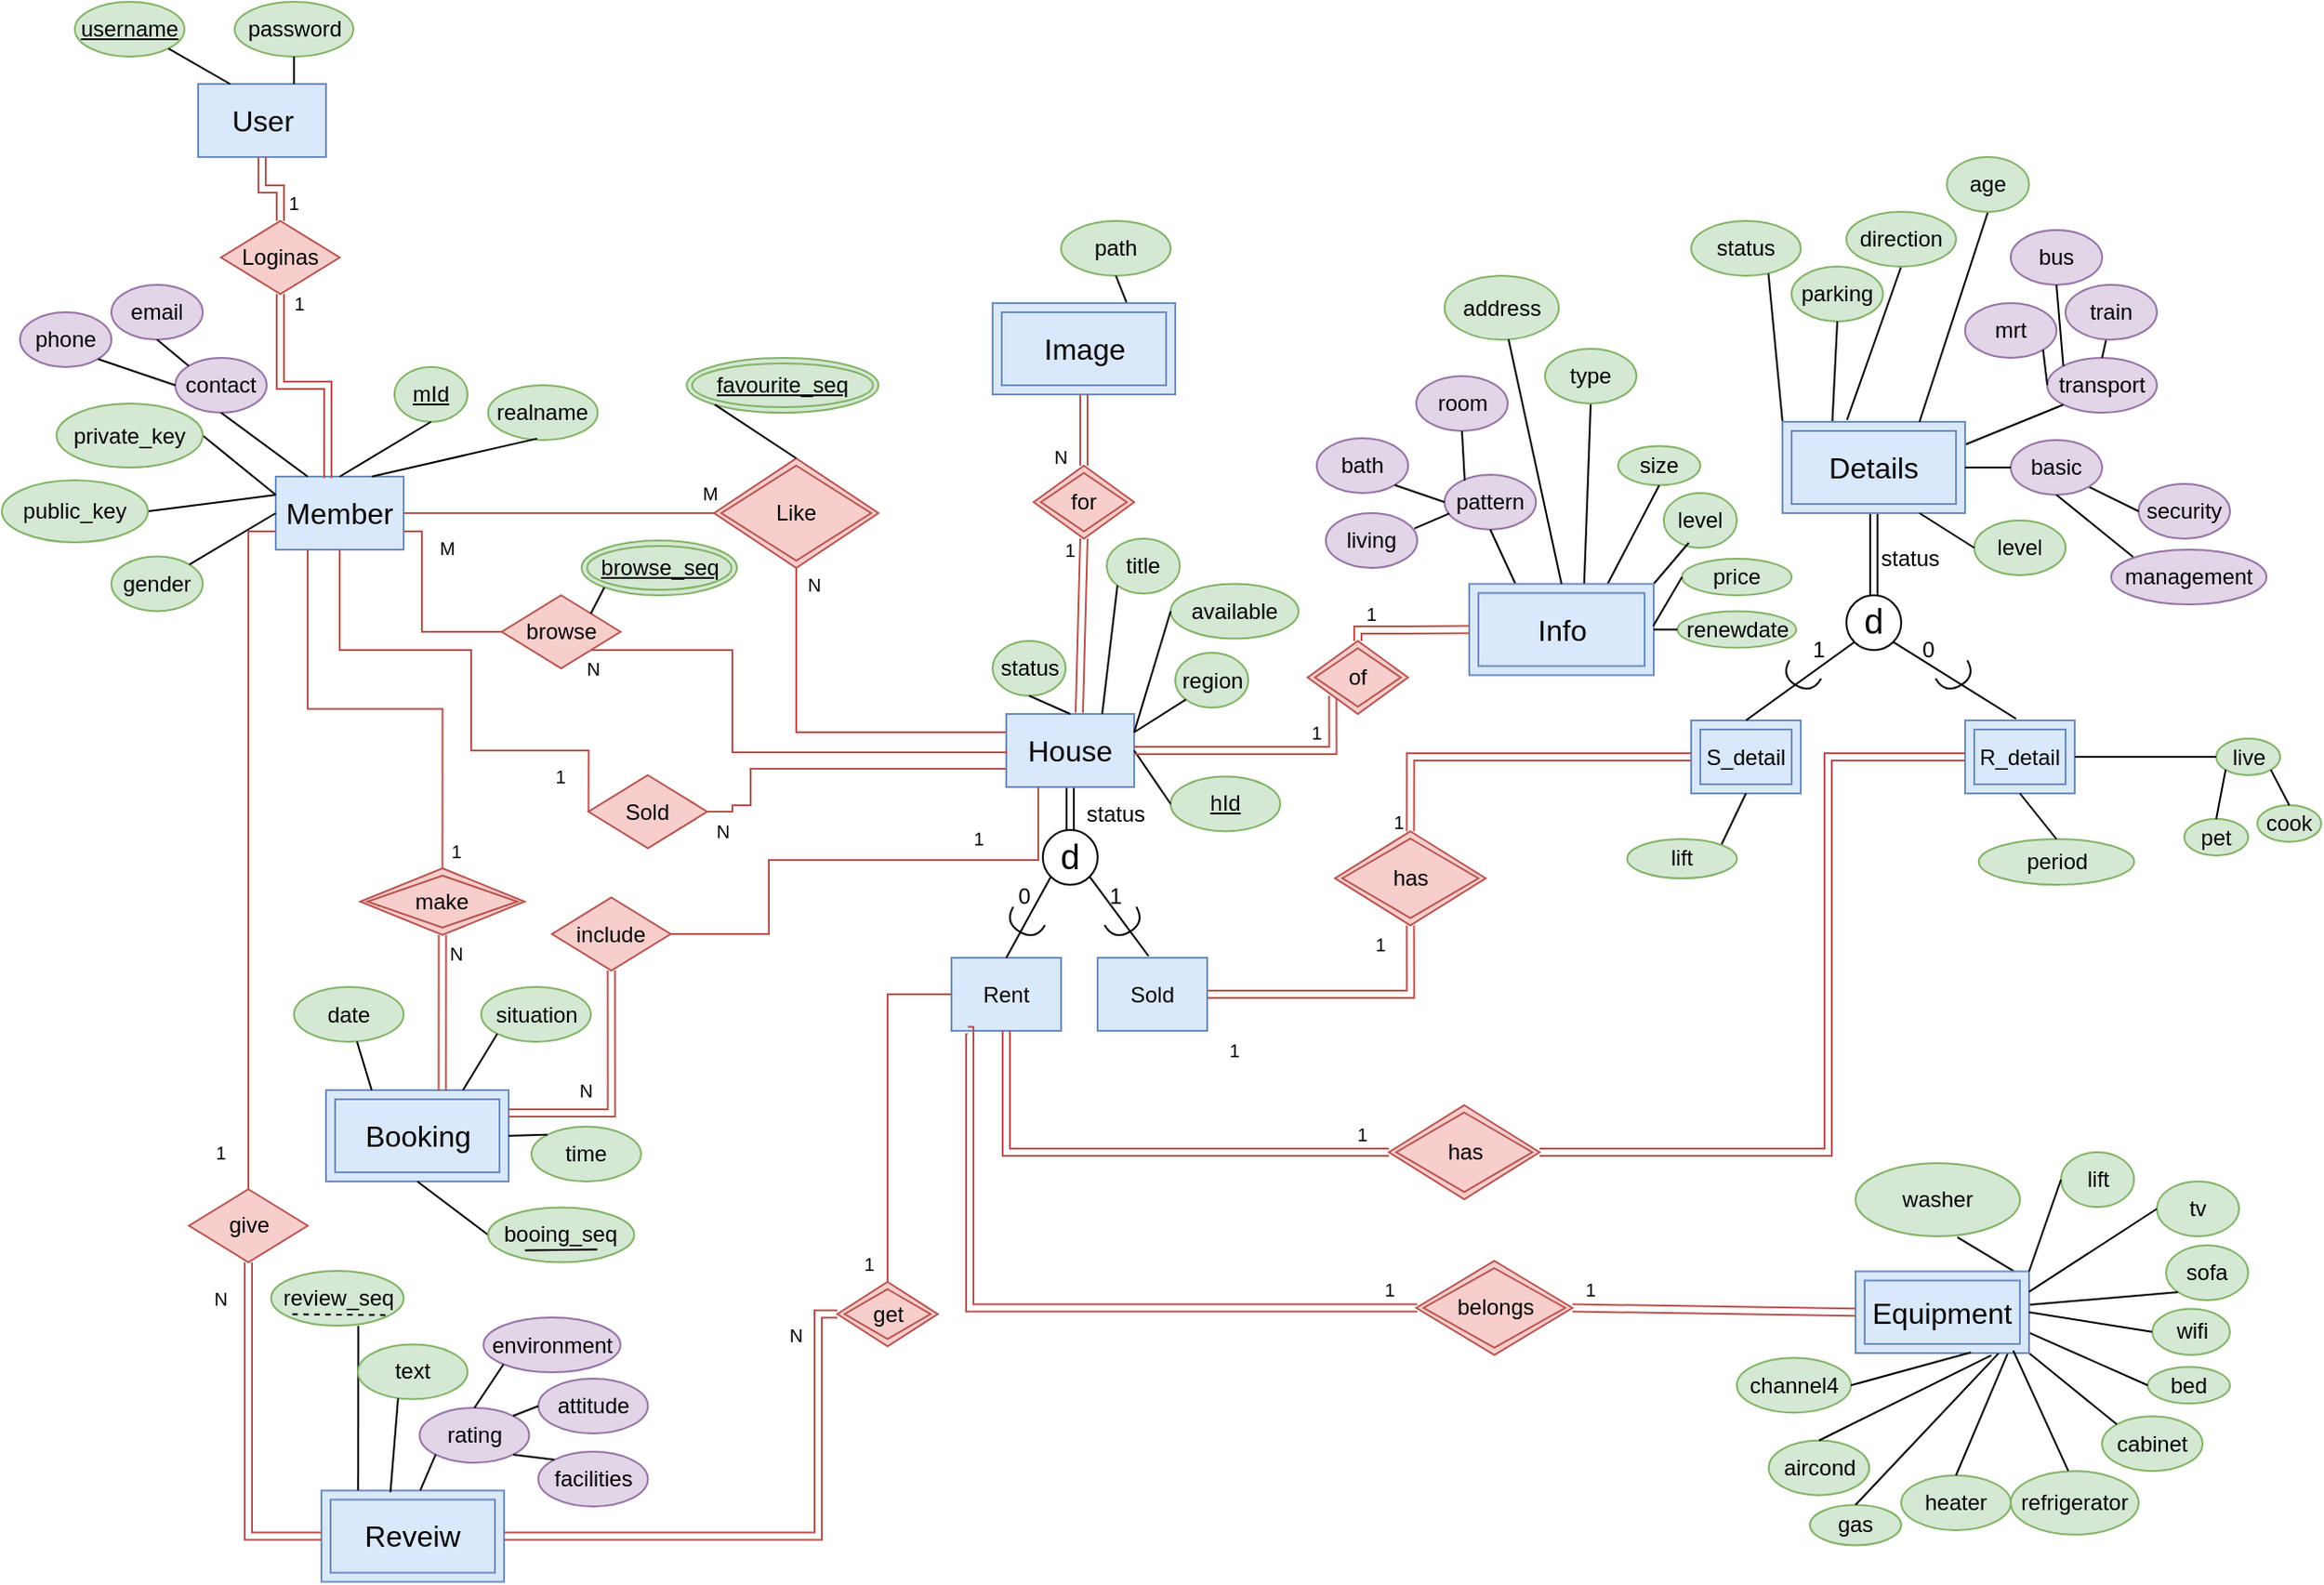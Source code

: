 <mxfile version="24.1.0" type="device">
  <diagram name="第 1 页" id="uGpILadGdUhzdqEOTr9C">
    <mxGraphModel dx="1444" dy="929" grid="1" gridSize="10" guides="1" tooltips="1" connect="1" arrows="1" fold="1" page="1" pageScale="1" pageWidth="1169" pageHeight="1654" math="0" shadow="0">
      <root>
        <mxCell id="0" />
        <mxCell id="1" parent="0" />
        <mxCell id="-ZAYVL-9YPWdwNzdcVCZ-3" value="&lt;font style=&quot;font-size: 16px;&quot;&gt;Member&lt;/font&gt;" style="whiteSpace=wrap;html=1;align=center;fillColor=#dae8fc;strokeColor=#6c8ebf;movable=1;resizable=1;rotatable=1;deletable=1;editable=1;locked=0;connectable=1;" parent="1" vertex="1">
          <mxGeometry x="460" y="280" width="70" height="40" as="geometry" />
        </mxCell>
        <mxCell id="-ZAYVL-9YPWdwNzdcVCZ-8" value="&lt;u&gt;mId&lt;/u&gt;" style="ellipse;whiteSpace=wrap;html=1;fillColor=#d5e8d4;strokeColor=#82b366;" parent="1" vertex="1">
          <mxGeometry x="525" y="220" width="40" height="30" as="geometry" />
        </mxCell>
        <mxCell id="-ZAYVL-9YPWdwNzdcVCZ-11" value="gender" style="ellipse;whiteSpace=wrap;html=1;fillColor=#d5e8d4;strokeColor=#82b366;" parent="1" vertex="1">
          <mxGeometry x="370" y="323.75" width="50" height="30" as="geometry" />
        </mxCell>
        <mxCell id="-ZAYVL-9YPWdwNzdcVCZ-12" value="realname" style="ellipse;whiteSpace=wrap;html=1;fillColor=#d5e8d4;strokeColor=#82b366;" parent="1" vertex="1">
          <mxGeometry x="576.25" y="230" width="60" height="30" as="geometry" />
        </mxCell>
        <mxCell id="-ZAYVL-9YPWdwNzdcVCZ-13" value="" style="endArrow=none;html=1;rounded=0;exitX=0;exitY=0.5;exitDx=0;exitDy=0;entryX=1;entryY=0;entryDx=0;entryDy=0;" parent="1" source="-ZAYVL-9YPWdwNzdcVCZ-3" target="-ZAYVL-9YPWdwNzdcVCZ-11" edge="1">
          <mxGeometry width="50" height="50" relative="1" as="geometry">
            <mxPoint x="630" y="380" as="sourcePoint" />
            <mxPoint x="680" y="330" as="targetPoint" />
          </mxGeometry>
        </mxCell>
        <mxCell id="-ZAYVL-9YPWdwNzdcVCZ-15" value="" style="endArrow=none;html=1;rounded=0;exitX=0.75;exitY=0;exitDx=0;exitDy=0;entryX=0.448;entryY=0.973;entryDx=0;entryDy=0;entryPerimeter=0;" parent="1" source="-ZAYVL-9YPWdwNzdcVCZ-3" target="-ZAYVL-9YPWdwNzdcVCZ-12" edge="1">
          <mxGeometry width="50" height="50" relative="1" as="geometry">
            <mxPoint x="630" y="314" as="sourcePoint" />
            <mxPoint x="720" y="299" as="targetPoint" />
          </mxGeometry>
        </mxCell>
        <mxCell id="-ZAYVL-9YPWdwNzdcVCZ-16" value="" style="endArrow=none;html=1;rounded=0;exitX=0.5;exitY=0;exitDx=0;exitDy=0;entryX=0.5;entryY=1;entryDx=0;entryDy=0;" parent="1" source="-ZAYVL-9YPWdwNzdcVCZ-3" target="-ZAYVL-9YPWdwNzdcVCZ-8" edge="1">
          <mxGeometry width="50" height="50" relative="1" as="geometry">
            <mxPoint x="629" y="311" as="sourcePoint" />
            <mxPoint x="697" y="269" as="targetPoint" />
          </mxGeometry>
        </mxCell>
        <mxCell id="-ZAYVL-9YPWdwNzdcVCZ-23" value="contact" style="ellipse;whiteSpace=wrap;html=1;fillColor=#e1d5e7;strokeColor=#9673a6;" parent="1" vertex="1">
          <mxGeometry x="405" y="215" width="50" height="30" as="geometry" />
        </mxCell>
        <mxCell id="-ZAYVL-9YPWdwNzdcVCZ-24" value="" style="endArrow=none;html=1;rounded=0;exitX=0.25;exitY=0;exitDx=0;exitDy=0;entryX=0.5;entryY=1;entryDx=0;entryDy=0;" parent="1" source="-ZAYVL-9YPWdwNzdcVCZ-3" target="-ZAYVL-9YPWdwNzdcVCZ-23" edge="1">
          <mxGeometry width="50" height="50" relative="1" as="geometry">
            <mxPoint x="420" y="200" as="sourcePoint" />
            <mxPoint x="628" y="219" as="targetPoint" />
          </mxGeometry>
        </mxCell>
        <mxCell id="-ZAYVL-9YPWdwNzdcVCZ-25" value="phone" style="ellipse;whiteSpace=wrap;html=1;fillColor=#e1d5e7;strokeColor=#9673a6;" parent="1" vertex="1">
          <mxGeometry x="320" y="190" width="50" height="30" as="geometry" />
        </mxCell>
        <mxCell id="-ZAYVL-9YPWdwNzdcVCZ-26" value="" style="endArrow=none;html=1;rounded=0;exitX=0;exitY=0.5;exitDx=0;exitDy=0;entryX=1;entryY=1;entryDx=0;entryDy=0;" parent="1" source="-ZAYVL-9YPWdwNzdcVCZ-23" target="-ZAYVL-9YPWdwNzdcVCZ-25" edge="1">
          <mxGeometry width="50" height="50" relative="1" as="geometry">
            <mxPoint x="438" y="210" as="sourcePoint" />
            <mxPoint x="588" y="149" as="targetPoint" />
          </mxGeometry>
        </mxCell>
        <mxCell id="-ZAYVL-9YPWdwNzdcVCZ-27" value="email" style="ellipse;whiteSpace=wrap;html=1;fillColor=#e1d5e7;strokeColor=#9673a6;" parent="1" vertex="1">
          <mxGeometry x="370" y="175" width="50" height="30" as="geometry" />
        </mxCell>
        <mxCell id="-ZAYVL-9YPWdwNzdcVCZ-28" value="" style="endArrow=none;html=1;rounded=0;exitX=0;exitY=0;exitDx=0;exitDy=0;entryX=0.5;entryY=1;entryDx=0;entryDy=0;" parent="1" source="-ZAYVL-9YPWdwNzdcVCZ-23" target="-ZAYVL-9YPWdwNzdcVCZ-27" edge="1">
          <mxGeometry width="50" height="50" relative="1" as="geometry">
            <mxPoint x="440" y="225" as="sourcePoint" />
            <mxPoint x="433" y="206" as="targetPoint" />
          </mxGeometry>
        </mxCell>
        <mxCell id="-ZAYVL-9YPWdwNzdcVCZ-31" style="rounded=0;orthogonalLoop=1;jettySize=auto;html=1;exitX=0.5;exitY=1;exitDx=0;exitDy=0;entryX=0.5;entryY=0;entryDx=0;entryDy=0;endArrow=none;endFill=0;movable=1;resizable=1;rotatable=1;deletable=1;editable=1;locked=0;connectable=1;shape=link;" parent="1" source="-ZAYVL-9YPWdwNzdcVCZ-32" target="-ZAYVL-9YPWdwNzdcVCZ-35" edge="1">
          <mxGeometry relative="1" as="geometry">
            <mxPoint x="985" y="480" as="targetPoint" />
          </mxGeometry>
        </mxCell>
        <mxCell id="-ZAYVL-9YPWdwNzdcVCZ-32" value="&lt;font style=&quot;font-size: 16px;&quot;&gt;House&lt;/font&gt;" style="whiteSpace=wrap;html=1;align=center;fillColor=#dae8fc;strokeColor=#6c8ebf;movable=1;resizable=1;rotatable=1;deletable=1;editable=1;locked=0;connectable=1;" parent="1" vertex="1">
          <mxGeometry x="860" y="410" width="70" height="40" as="geometry" />
        </mxCell>
        <mxCell id="-ZAYVL-9YPWdwNzdcVCZ-33" value="Sold" style="whiteSpace=wrap;html=1;align=center;fillColor=#dae8fc;strokeColor=#6c8ebf;movable=1;resizable=1;rotatable=1;deletable=1;editable=1;locked=0;connectable=1;" parent="1" vertex="1">
          <mxGeometry x="910" y="543.5" width="60" height="40" as="geometry" />
        </mxCell>
        <mxCell id="-ZAYVL-9YPWdwNzdcVCZ-34" value="Rent" style="whiteSpace=wrap;html=1;align=center;fillColor=#dae8fc;strokeColor=#6c8ebf;movable=1;resizable=1;rotatable=1;deletable=1;editable=1;locked=0;connectable=1;" parent="1" vertex="1">
          <mxGeometry x="830" y="543.5" width="60" height="40" as="geometry" />
        </mxCell>
        <mxCell id="-ZAYVL-9YPWdwNzdcVCZ-35" value="&lt;span style=&quot;font-size: 19px;&quot;&gt;d&lt;/span&gt;" style="ellipse;whiteSpace=wrap;html=1;aspect=fixed;align=center;movable=1;resizable=1;rotatable=1;deletable=1;editable=1;locked=0;connectable=1;" parent="1" vertex="1">
          <mxGeometry x="880" y="473.5" width="30" height="30" as="geometry" />
        </mxCell>
        <mxCell id="-ZAYVL-9YPWdwNzdcVCZ-36" style="rounded=0;orthogonalLoop=1;jettySize=auto;html=1;entryX=0.465;entryY=-0.022;entryDx=0;entryDy=0;endArrow=none;endFill=0;exitX=1;exitY=1;exitDx=0;exitDy=0;entryPerimeter=0;movable=1;resizable=1;rotatable=1;deletable=1;editable=1;locked=0;connectable=1;" parent="1" source="-ZAYVL-9YPWdwNzdcVCZ-35" target="-ZAYVL-9YPWdwNzdcVCZ-33" edge="1">
          <mxGeometry relative="1" as="geometry">
            <mxPoint x="894" y="509.5" as="sourcePoint" />
            <mxPoint x="830" y="553.5" as="targetPoint" />
          </mxGeometry>
        </mxCell>
        <mxCell id="-ZAYVL-9YPWdwNzdcVCZ-37" value="status" style="ellipse;whiteSpace=wrap;html=1;fillColor=#d5e8d4;strokeColor=#82b366;" parent="1" vertex="1">
          <mxGeometry x="852.5" y="370" width="40" height="30" as="geometry" />
        </mxCell>
        <mxCell id="-ZAYVL-9YPWdwNzdcVCZ-39" value="size" style="ellipse;whiteSpace=wrap;html=1;fillColor=#d5e8d4;strokeColor=#82b366;" parent="1" vertex="1">
          <mxGeometry x="1195" y="263.25" width="45" height="21.5" as="geometry" />
        </mxCell>
        <mxCell id="-ZAYVL-9YPWdwNzdcVCZ-41" value="" style="endArrow=none;html=1;rounded=0;exitX=0.5;exitY=0;exitDx=0;exitDy=0;entryX=0.5;entryY=1;entryDx=0;entryDy=0;" parent="1" source="-ZAYVL-9YPWdwNzdcVCZ-32" target="-ZAYVL-9YPWdwNzdcVCZ-37" edge="1">
          <mxGeometry width="50" height="50" relative="1" as="geometry">
            <mxPoint x="1029" y="441" as="sourcePoint" />
            <mxPoint x="1097" y="399" as="targetPoint" />
          </mxGeometry>
        </mxCell>
        <mxCell id="-ZAYVL-9YPWdwNzdcVCZ-43" value="" style="rounded=0;orthogonalLoop=1;jettySize=auto;html=1;exitX=0;exitY=1;exitDx=0;exitDy=0;entryX=0.5;entryY=0;entryDx=0;entryDy=0;endArrow=none;endFill=0;movable=1;resizable=1;rotatable=1;deletable=1;editable=1;locked=0;connectable=1;" parent="1" source="-ZAYVL-9YPWdwNzdcVCZ-35" target="-ZAYVL-9YPWdwNzdcVCZ-34" edge="1">
          <mxGeometry relative="1" as="geometry">
            <mxPoint x="884" y="499.5" as="sourcePoint" />
            <mxPoint x="875.736" y="531.692" as="targetPoint" />
          </mxGeometry>
        </mxCell>
        <mxCell id="-ZAYVL-9YPWdwNzdcVCZ-44" value="" style="shape=requiredInterface;html=1;verticalLabelPosition=bottom;sketch=0;rotation=120;" parent="1" vertex="1">
          <mxGeometry x="865" y="515" width="10" height="20" as="geometry" />
        </mxCell>
        <mxCell id="-ZAYVL-9YPWdwNzdcVCZ-45" value="" style="shape=requiredInterface;html=1;verticalLabelPosition=bottom;sketch=0;rotation=60;" parent="1" vertex="1">
          <mxGeometry x="920" y="515" width="10" height="20" as="geometry" />
        </mxCell>
        <mxCell id="-ZAYVL-9YPWdwNzdcVCZ-46" value="pattern" style="ellipse;whiteSpace=wrap;html=1;fillColor=#e1d5e7;strokeColor=#9673a6;" parent="1" vertex="1">
          <mxGeometry x="1100" y="279" width="50" height="30" as="geometry" />
        </mxCell>
        <mxCell id="-ZAYVL-9YPWdwNzdcVCZ-47" value="" style="endArrow=none;html=1;rounded=0;entryX=0.5;entryY=1;entryDx=0;entryDy=0;exitX=0.25;exitY=0;exitDx=0;exitDy=0;" parent="1" source="meBgCGYcVJ1Ts4nW3C4L-9" target="-ZAYVL-9YPWdwNzdcVCZ-46" edge="1">
          <mxGeometry width="50" height="50" relative="1" as="geometry">
            <mxPoint x="1314.5" y="541.25" as="sourcePoint" />
            <mxPoint x="1372.5" y="610.25" as="targetPoint" />
          </mxGeometry>
        </mxCell>
        <mxCell id="-ZAYVL-9YPWdwNzdcVCZ-48" value="bath" style="ellipse;whiteSpace=wrap;html=1;fillColor=#e1d5e7;strokeColor=#9673a6;" parent="1" vertex="1">
          <mxGeometry x="1030" y="259" width="50" height="30" as="geometry" />
        </mxCell>
        <mxCell id="-ZAYVL-9YPWdwNzdcVCZ-49" value="" style="endArrow=none;html=1;rounded=0;exitX=0;exitY=0.5;exitDx=0;exitDy=0;entryX=1;entryY=1;entryDx=0;entryDy=0;" parent="1" source="-ZAYVL-9YPWdwNzdcVCZ-46" target="-ZAYVL-9YPWdwNzdcVCZ-48" edge="1">
          <mxGeometry width="50" height="50" relative="1" as="geometry">
            <mxPoint x="751.75" y="256" as="sourcePoint" />
            <mxPoint x="901.75" y="195" as="targetPoint" />
          </mxGeometry>
        </mxCell>
        <mxCell id="-ZAYVL-9YPWdwNzdcVCZ-50" value="room" style="ellipse;whiteSpace=wrap;html=1;fillColor=#e1d5e7;strokeColor=#9673a6;" parent="1" vertex="1">
          <mxGeometry x="1084.5" y="225" width="50" height="30" as="geometry" />
        </mxCell>
        <mxCell id="-ZAYVL-9YPWdwNzdcVCZ-51" value="" style="endArrow=none;html=1;rounded=0;exitX=0.22;exitY=0.107;exitDx=0;exitDy=0;entryX=0.5;entryY=1;entryDx=0;entryDy=0;exitPerimeter=0;" parent="1" source="-ZAYVL-9YPWdwNzdcVCZ-46" target="-ZAYVL-9YPWdwNzdcVCZ-50" edge="1">
          <mxGeometry width="50" height="50" relative="1" as="geometry">
            <mxPoint x="753.75" y="271" as="sourcePoint" />
            <mxPoint x="746.75" y="252" as="targetPoint" />
          </mxGeometry>
        </mxCell>
        <mxCell id="-ZAYVL-9YPWdwNzdcVCZ-54" value="status" style="text;html=1;align=center;verticalAlign=middle;whiteSpace=wrap;rounded=0;" parent="1" vertex="1">
          <mxGeometry x="900" y="458.5" width="40" height="13.5" as="geometry" />
        </mxCell>
        <mxCell id="-ZAYVL-9YPWdwNzdcVCZ-55" value="0" style="text;html=1;align=center;verticalAlign=middle;whiteSpace=wrap;rounded=0;" parent="1" vertex="1">
          <mxGeometry x="850" y="500" width="40" height="20" as="geometry" />
        </mxCell>
        <mxCell id="-ZAYVL-9YPWdwNzdcVCZ-56" value="1" style="text;html=1;align=center;verticalAlign=middle;whiteSpace=wrap;rounded=0;" parent="1" vertex="1">
          <mxGeometry x="900" y="500" width="40" height="20" as="geometry" />
        </mxCell>
        <mxCell id="-ZAYVL-9YPWdwNzdcVCZ-57" style="rounded=0;orthogonalLoop=1;jettySize=auto;html=1;entryX=0.5;entryY=0;entryDx=0;entryDy=0;endArrow=none;endFill=0;movable=1;resizable=1;rotatable=1;deletable=1;editable=1;locked=0;connectable=1;exitX=0.5;exitY=1;exitDx=0;exitDy=0;shape=link;" parent="1" source="-ZAYVL-9YPWdwNzdcVCZ-88" target="-ZAYVL-9YPWdwNzdcVCZ-60" edge="1">
          <mxGeometry relative="1" as="geometry">
            <mxPoint x="1425" y="351.5" as="targetPoint" />
            <mxPoint x="1335" y="301.5" as="sourcePoint" />
          </mxGeometry>
        </mxCell>
        <mxCell id="-ZAYVL-9YPWdwNzdcVCZ-58" value="R_detail" style="shape=ext;margin=3;double=1;whiteSpace=wrap;html=1;align=center;fillColor=#dae8fc;strokeColor=#6c8ebf;" parent="1" vertex="1">
          <mxGeometry x="1385" y="413.5" width="60" height="40" as="geometry" />
        </mxCell>
        <mxCell id="-ZAYVL-9YPWdwNzdcVCZ-59" value="S_detail" style="shape=ext;margin=3;double=1;whiteSpace=wrap;html=1;align=center;fillColor=#dae8fc;strokeColor=#6c8ebf;" parent="1" vertex="1">
          <mxGeometry x="1235" y="413.5" width="60" height="40" as="geometry" />
        </mxCell>
        <mxCell id="-ZAYVL-9YPWdwNzdcVCZ-60" value="&lt;font style=&quot;font-size: 19px;&quot;&gt;d&lt;/font&gt;" style="ellipse;whiteSpace=wrap;html=1;aspect=fixed;align=center;movable=1;resizable=1;rotatable=1;deletable=1;editable=1;locked=0;connectable=1;" parent="1" vertex="1">
          <mxGeometry x="1320" y="345" width="30" height="30" as="geometry" />
        </mxCell>
        <mxCell id="-ZAYVL-9YPWdwNzdcVCZ-61" style="rounded=0;orthogonalLoop=1;jettySize=auto;html=1;entryX=0.465;entryY=-0.022;entryDx=0;entryDy=0;endArrow=none;endFill=0;exitX=1;exitY=1;exitDx=0;exitDy=0;entryPerimeter=0;movable=1;resizable=1;rotatable=1;deletable=1;editable=1;locked=0;connectable=1;" parent="1" source="-ZAYVL-9YPWdwNzdcVCZ-60" target="-ZAYVL-9YPWdwNzdcVCZ-58" edge="1">
          <mxGeometry relative="1" as="geometry">
            <mxPoint x="1334" y="381" as="sourcePoint" />
            <mxPoint x="1270" y="425" as="targetPoint" />
          </mxGeometry>
        </mxCell>
        <mxCell id="-ZAYVL-9YPWdwNzdcVCZ-63" value="status" style="ellipse;whiteSpace=wrap;html=1;fillColor=#d5e8d4;strokeColor=#82b366;" parent="1" vertex="1">
          <mxGeometry x="1235" y="140" width="60" height="30" as="geometry" />
        </mxCell>
        <mxCell id="-ZAYVL-9YPWdwNzdcVCZ-64" value="level" style="ellipse;whiteSpace=wrap;html=1;fillColor=#d5e8d4;strokeColor=#82b366;" parent="1" vertex="1">
          <mxGeometry x="1220" y="289" width="40" height="30" as="geometry" />
        </mxCell>
        <mxCell id="-ZAYVL-9YPWdwNzdcVCZ-65" value="parking" style="ellipse;whiteSpace=wrap;html=1;fillColor=#d5e8d4;strokeColor=#82b366;" parent="1" vertex="1">
          <mxGeometry x="1290" y="165" width="50" height="30" as="geometry" />
        </mxCell>
        <mxCell id="-ZAYVL-9YPWdwNzdcVCZ-66" value="security" style="ellipse;whiteSpace=wrap;html=1;fillColor=#e1d5e7;strokeColor=#9673a6;" parent="1" vertex="1">
          <mxGeometry x="1480" y="284" width="50" height="30" as="geometry" />
        </mxCell>
        <mxCell id="-ZAYVL-9YPWdwNzdcVCZ-67" value="" style="endArrow=none;html=1;rounded=0;exitX=0.272;exitY=0.042;exitDx=0;exitDy=0;entryX=0.5;entryY=1;entryDx=0;entryDy=0;exitPerimeter=0;" parent="1" source="-ZAYVL-9YPWdwNzdcVCZ-88" target="-ZAYVL-9YPWdwNzdcVCZ-65" edge="1">
          <mxGeometry width="50" height="50" relative="1" as="geometry">
            <mxPoint x="1550" y="330" as="sourcePoint" />
            <mxPoint x="1770" y="360" as="targetPoint" />
          </mxGeometry>
        </mxCell>
        <mxCell id="-ZAYVL-9YPWdwNzdcVCZ-68" value="" style="endArrow=none;html=1;rounded=0;exitX=0;exitY=0;exitDx=0;exitDy=0;entryX=0.705;entryY=0.962;entryDx=0;entryDy=0;entryPerimeter=0;" parent="1" source="-ZAYVL-9YPWdwNzdcVCZ-88" target="-ZAYVL-9YPWdwNzdcVCZ-63" edge="1">
          <mxGeometry width="50" height="50" relative="1" as="geometry">
            <mxPoint x="1550" y="320" as="sourcePoint" />
            <mxPoint x="1760" y="359" as="targetPoint" />
          </mxGeometry>
        </mxCell>
        <mxCell id="-ZAYVL-9YPWdwNzdcVCZ-69" value="" style="endArrow=none;html=1;rounded=0;exitX=0;exitY=0.5;exitDx=0;exitDy=0;entryX=1;entryY=1;entryDx=0;entryDy=0;" parent="1" source="-ZAYVL-9YPWdwNzdcVCZ-66" target="-ZAYVL-9YPWdwNzdcVCZ-91" edge="1">
          <mxGeometry width="50" height="50" relative="1" as="geometry">
            <mxPoint x="1470.1" y="297.4" as="sourcePoint" />
            <mxPoint x="1380" y="300.59" as="targetPoint" />
          </mxGeometry>
        </mxCell>
        <mxCell id="-ZAYVL-9YPWdwNzdcVCZ-71" value="" style="endArrow=none;html=1;rounded=0;exitX=1;exitY=0;exitDx=0;exitDy=0;entryX=0.342;entryY=0.908;entryDx=0;entryDy=0;entryPerimeter=0;" parent="1" source="meBgCGYcVJ1Ts4nW3C4L-9" target="-ZAYVL-9YPWdwNzdcVCZ-64" edge="1">
          <mxGeometry width="50" height="50" relative="1" as="geometry">
            <mxPoint x="1614.08" y="581.37" as="sourcePoint" />
            <mxPoint x="1804.5" y="571.25" as="targetPoint" />
          </mxGeometry>
        </mxCell>
        <mxCell id="-ZAYVL-9YPWdwNzdcVCZ-72" value="" style="rounded=0;orthogonalLoop=1;jettySize=auto;html=1;exitX=0;exitY=1;exitDx=0;exitDy=0;entryX=0.5;entryY=0;entryDx=0;entryDy=0;endArrow=none;endFill=0;movable=1;resizable=1;rotatable=1;deletable=1;editable=1;locked=0;connectable=1;" parent="1" source="-ZAYVL-9YPWdwNzdcVCZ-60" target="-ZAYVL-9YPWdwNzdcVCZ-59" edge="1">
          <mxGeometry relative="1" as="geometry">
            <mxPoint x="1324" y="371" as="sourcePoint" />
            <mxPoint x="1315.736" y="403.192" as="targetPoint" />
          </mxGeometry>
        </mxCell>
        <mxCell id="-ZAYVL-9YPWdwNzdcVCZ-73" value="" style="shape=requiredInterface;html=1;verticalLabelPosition=bottom;sketch=0;rotation=120;" parent="1" vertex="1">
          <mxGeometry x="1290" y="380" width="10" height="20" as="geometry" />
        </mxCell>
        <mxCell id="-ZAYVL-9YPWdwNzdcVCZ-74" value="" style="shape=requiredInterface;html=1;verticalLabelPosition=bottom;sketch=0;rotation=60;" parent="1" vertex="1">
          <mxGeometry x="1375" y="380" width="10" height="20" as="geometry" />
        </mxCell>
        <mxCell id="-ZAYVL-9YPWdwNzdcVCZ-75" value="transport" style="ellipse;whiteSpace=wrap;html=1;fillColor=#e1d5e7;strokeColor=#9673a6;" parent="1" vertex="1">
          <mxGeometry x="1430" y="215" width="60" height="30" as="geometry" />
        </mxCell>
        <mxCell id="-ZAYVL-9YPWdwNzdcVCZ-76" value="" style="endArrow=none;html=1;rounded=0;exitX=1;exitY=0.25;exitDx=0;exitDy=0;entryX=0;entryY=1;entryDx=0;entryDy=0;" parent="1" source="-ZAYVL-9YPWdwNzdcVCZ-88" target="-ZAYVL-9YPWdwNzdcVCZ-75" edge="1">
          <mxGeometry width="50" height="50" relative="1" as="geometry">
            <mxPoint x="1567.5" y="310" as="sourcePoint" />
            <mxPoint x="1718" y="249" as="targetPoint" />
          </mxGeometry>
        </mxCell>
        <mxCell id="-ZAYVL-9YPWdwNzdcVCZ-77" value="mrt" style="ellipse;whiteSpace=wrap;html=1;fillColor=#e1d5e7;strokeColor=#9673a6;" parent="1" vertex="1">
          <mxGeometry x="1385" y="185" width="50" height="30" as="geometry" />
        </mxCell>
        <mxCell id="-ZAYVL-9YPWdwNzdcVCZ-78" value="" style="endArrow=none;html=1;rounded=0;exitX=0;exitY=0.5;exitDx=0;exitDy=0;entryX=1;entryY=1;entryDx=0;entryDy=0;" parent="1" source="-ZAYVL-9YPWdwNzdcVCZ-75" target="-ZAYVL-9YPWdwNzdcVCZ-77" edge="1">
          <mxGeometry width="50" height="50" relative="1" as="geometry">
            <mxPoint x="1438" y="225" as="sourcePoint" />
            <mxPoint x="1588" y="164" as="targetPoint" />
          </mxGeometry>
        </mxCell>
        <mxCell id="-ZAYVL-9YPWdwNzdcVCZ-79" value="bus" style="ellipse;whiteSpace=wrap;html=1;fillColor=#e1d5e7;strokeColor=#9673a6;" parent="1" vertex="1">
          <mxGeometry x="1410" y="145" width="50" height="30" as="geometry" />
        </mxCell>
        <mxCell id="-ZAYVL-9YPWdwNzdcVCZ-80" value="" style="endArrow=none;html=1;rounded=0;exitX=0;exitY=0;exitDx=0;exitDy=0;entryX=0.5;entryY=1;entryDx=0;entryDy=0;" parent="1" source="-ZAYVL-9YPWdwNzdcVCZ-75" target="-ZAYVL-9YPWdwNzdcVCZ-79" edge="1">
          <mxGeometry width="50" height="50" relative="1" as="geometry">
            <mxPoint x="1440" y="240" as="sourcePoint" />
            <mxPoint x="1433" y="221" as="targetPoint" />
          </mxGeometry>
        </mxCell>
        <mxCell id="-ZAYVL-9YPWdwNzdcVCZ-81" value="" style="endArrow=none;html=1;rounded=0;exitX=0.5;exitY=0;exitDx=0;exitDy=0;entryX=0.448;entryY=0.973;entryDx=0;entryDy=0;entryPerimeter=0;" parent="1" source="-ZAYVL-9YPWdwNzdcVCZ-75" target="-ZAYVL-9YPWdwNzdcVCZ-82" edge="1">
          <mxGeometry width="50" height="50" relative="1" as="geometry">
            <mxPoint x="1513" y="295" as="sourcePoint" />
            <mxPoint x="1720" y="314" as="targetPoint" />
          </mxGeometry>
        </mxCell>
        <mxCell id="-ZAYVL-9YPWdwNzdcVCZ-82" value="train" style="ellipse;whiteSpace=wrap;html=1;fillColor=#e1d5e7;strokeColor=#9673a6;" parent="1" vertex="1">
          <mxGeometry x="1440" y="175" width="50" height="30" as="geometry" />
        </mxCell>
        <mxCell id="-ZAYVL-9YPWdwNzdcVCZ-85" value="status" style="text;html=1;align=center;verticalAlign=middle;whiteSpace=wrap;rounded=0;" parent="1" vertex="1">
          <mxGeometry x="1335" y="315" width="40" height="20" as="geometry" />
        </mxCell>
        <mxCell id="-ZAYVL-9YPWdwNzdcVCZ-86" value="1" style="text;html=1;align=center;verticalAlign=middle;whiteSpace=wrap;rounded=0;" parent="1" vertex="1">
          <mxGeometry x="1285" y="365" width="40" height="20" as="geometry" />
        </mxCell>
        <mxCell id="-ZAYVL-9YPWdwNzdcVCZ-87" value="0" style="text;html=1;align=center;verticalAlign=middle;whiteSpace=wrap;rounded=0;" parent="1" vertex="1">
          <mxGeometry x="1345" y="365" width="40" height="20" as="geometry" />
        </mxCell>
        <mxCell id="-ZAYVL-9YPWdwNzdcVCZ-88" value="&lt;font style=&quot;font-size: 16px;&quot;&gt;Details&lt;/font&gt;" style="shape=ext;margin=3;double=1;whiteSpace=wrap;html=1;align=center;fillColor=#dae8fc;strokeColor=#6c8ebf;" parent="1" vertex="1">
          <mxGeometry x="1285" y="250" width="100" height="50" as="geometry" />
        </mxCell>
        <mxCell id="-ZAYVL-9YPWdwNzdcVCZ-91" value="basic" style="ellipse;whiteSpace=wrap;html=1;fillColor=#e1d5e7;strokeColor=#9673a6;" parent="1" vertex="1">
          <mxGeometry x="1410" y="260" width="50" height="30" as="geometry" />
        </mxCell>
        <mxCell id="-ZAYVL-9YPWdwNzdcVCZ-92" value="" style="endArrow=none;html=1;rounded=0;entryX=0;entryY=0.5;entryDx=0;entryDy=0;exitX=1;exitY=0.5;exitDx=0;exitDy=0;" parent="1" source="-ZAYVL-9YPWdwNzdcVCZ-88" target="-ZAYVL-9YPWdwNzdcVCZ-91" edge="1">
          <mxGeometry width="50" height="50" relative="1" as="geometry">
            <mxPoint x="1410" y="300" as="sourcePoint" />
            <mxPoint x="1410" y="275" as="targetPoint" />
          </mxGeometry>
        </mxCell>
        <mxCell id="-ZAYVL-9YPWdwNzdcVCZ-100" value="period" style="ellipse;whiteSpace=wrap;html=1;fillColor=#d5e8d4;strokeColor=#82b366;" parent="1" vertex="1">
          <mxGeometry x="1392.5" y="478.5" width="85" height="25" as="geometry" />
        </mxCell>
        <mxCell id="-ZAYVL-9YPWdwNzdcVCZ-101" value="washer" style="ellipse;whiteSpace=wrap;html=1;fillColor=#d5e8d4;strokeColor=#82b366;" parent="1" vertex="1">
          <mxGeometry x="1325" y="656" width="90" height="40" as="geometry" />
        </mxCell>
        <mxCell id="-ZAYVL-9YPWdwNzdcVCZ-102" value="&lt;font style=&quot;font-size: 12px;&quot;&gt;heater&lt;/font&gt;" style="ellipse;whiteSpace=wrap;html=1;fillColor=#d5e8d4;strokeColor=#82b366;" parent="1" vertex="1">
          <mxGeometry x="1350" y="827" width="60" height="30" as="geometry" />
        </mxCell>
        <mxCell id="-ZAYVL-9YPWdwNzdcVCZ-103" value="wifi" style="ellipse;whiteSpace=wrap;html=1;fillColor=#d5e8d4;strokeColor=#82b366;" parent="1" vertex="1">
          <mxGeometry x="1487.5" y="735.75" width="42.5" height="25.25" as="geometry" />
        </mxCell>
        <mxCell id="-ZAYVL-9YPWdwNzdcVCZ-104" value="live" style="ellipse;whiteSpace=wrap;html=1;fillColor=#d5e8d4;strokeColor=#82b366;" parent="1" vertex="1">
          <mxGeometry x="1522.5" y="423.5" width="35" height="20" as="geometry" />
        </mxCell>
        <mxCell id="-ZAYVL-9YPWdwNzdcVCZ-106" value="pet" style="ellipse;whiteSpace=wrap;html=1;fillColor=#d5e8d4;strokeColor=#82b366;" parent="1" vertex="1">
          <mxGeometry x="1505" y="467.5" width="35" height="20" as="geometry" />
        </mxCell>
        <mxCell id="-ZAYVL-9YPWdwNzdcVCZ-107" value="cook" style="ellipse;whiteSpace=wrap;html=1;fillColor=#d5e8d4;strokeColor=#82b366;" parent="1" vertex="1">
          <mxGeometry x="1545" y="460" width="35" height="20" as="geometry" />
        </mxCell>
        <mxCell id="-ZAYVL-9YPWdwNzdcVCZ-108" style="rounded=0;orthogonalLoop=1;jettySize=auto;html=1;entryX=0.5;entryY=0;entryDx=0;entryDy=0;endArrow=none;endFill=0;movable=1;resizable=1;rotatable=1;deletable=1;editable=1;locked=0;connectable=1;exitX=0;exitY=1;exitDx=0;exitDy=0;" parent="1" source="-ZAYVL-9YPWdwNzdcVCZ-104" target="-ZAYVL-9YPWdwNzdcVCZ-106" edge="1">
          <mxGeometry relative="1" as="geometry">
            <mxPoint x="1687.16" y="534" as="targetPoint" />
            <mxPoint x="1687.16" y="489" as="sourcePoint" />
          </mxGeometry>
        </mxCell>
        <mxCell id="-ZAYVL-9YPWdwNzdcVCZ-109" style="rounded=0;orthogonalLoop=1;jettySize=auto;html=1;entryX=0.5;entryY=0;entryDx=0;entryDy=0;endArrow=none;endFill=0;movable=1;resizable=1;rotatable=1;deletable=1;editable=1;locked=0;connectable=1;exitX=1;exitY=1;exitDx=0;exitDy=0;" parent="1" source="-ZAYVL-9YPWdwNzdcVCZ-104" target="-ZAYVL-9YPWdwNzdcVCZ-107" edge="1">
          <mxGeometry relative="1" as="geometry">
            <mxPoint x="1592.5" y="522.5" as="targetPoint" />
            <mxPoint x="1605.5" y="516.5" as="sourcePoint" />
          </mxGeometry>
        </mxCell>
        <mxCell id="-ZAYVL-9YPWdwNzdcVCZ-110" style="rounded=0;orthogonalLoop=1;jettySize=auto;html=1;entryX=0;entryY=0.5;entryDx=0;entryDy=0;endArrow=none;endFill=0;movable=1;resizable=1;rotatable=1;deletable=1;editable=1;locked=0;connectable=1;exitX=1;exitY=0.5;exitDx=0;exitDy=0;" parent="1" source="-ZAYVL-9YPWdwNzdcVCZ-58" target="-ZAYVL-9YPWdwNzdcVCZ-104" edge="1">
          <mxGeometry relative="1" as="geometry">
            <mxPoint x="1530" y="522.5" as="targetPoint" />
            <mxPoint x="1490" y="453.5" as="sourcePoint" />
          </mxGeometry>
        </mxCell>
        <mxCell id="-ZAYVL-9YPWdwNzdcVCZ-111" style="rounded=0;orthogonalLoop=1;jettySize=auto;html=1;entryX=0.5;entryY=0;entryDx=0;entryDy=0;endArrow=none;endFill=0;movable=1;resizable=1;rotatable=1;deletable=1;editable=1;locked=0;connectable=1;exitX=0.5;exitY=1;exitDx=0;exitDy=0;" parent="1" source="-ZAYVL-9YPWdwNzdcVCZ-58" target="-ZAYVL-9YPWdwNzdcVCZ-100" edge="1">
          <mxGeometry relative="1" as="geometry">
            <mxPoint x="1379.997" y="474.503" as="targetPoint" />
            <mxPoint x="1400" y="460" as="sourcePoint" />
          </mxGeometry>
        </mxCell>
        <mxCell id="-ZAYVL-9YPWdwNzdcVCZ-115" value="sofa" style="ellipse;whiteSpace=wrap;html=1;fillColor=#d5e8d4;strokeColor=#82b366;" parent="1" vertex="1">
          <mxGeometry x="1495" y="701" width="45" height="30" as="geometry" />
        </mxCell>
        <mxCell id="-ZAYVL-9YPWdwNzdcVCZ-116" value="bed" style="ellipse;whiteSpace=wrap;html=1;fillColor=#d5e8d4;strokeColor=#82b366;" parent="1" vertex="1">
          <mxGeometry x="1485" y="767.62" width="45" height="20" as="geometry" />
        </mxCell>
        <mxCell id="-ZAYVL-9YPWdwNzdcVCZ-117" value="cabinet" style="ellipse;whiteSpace=wrap;html=1;fillColor=#d5e8d4;strokeColor=#82b366;" parent="1" vertex="1">
          <mxGeometry x="1460" y="794.63" width="55" height="30" as="geometry" />
        </mxCell>
        <mxCell id="-ZAYVL-9YPWdwNzdcVCZ-118" value="tv" style="ellipse;whiteSpace=wrap;html=1;fillColor=#d5e8d4;strokeColor=#82b366;" parent="1" vertex="1">
          <mxGeometry x="1490" y="666" width="45" height="30" as="geometry" />
        </mxCell>
        <mxCell id="-ZAYVL-9YPWdwNzdcVCZ-120" style="rounded=0;orthogonalLoop=1;jettySize=auto;html=1;endArrow=none;endFill=0;movable=1;resizable=1;rotatable=1;deletable=1;editable=1;locked=0;connectable=1;exitX=1;exitY=0.75;exitDx=0;exitDy=0;entryX=0;entryY=0.5;entryDx=0;entryDy=0;" parent="1" source="6k7eKh7cZSr22GvlGsf_-17" target="-ZAYVL-9YPWdwNzdcVCZ-116" edge="1">
          <mxGeometry relative="1" as="geometry">
            <mxPoint x="1417.5" y="749" as="targetPoint" />
            <mxPoint x="1427.5" y="744" as="sourcePoint" />
          </mxGeometry>
        </mxCell>
        <mxCell id="-ZAYVL-9YPWdwNzdcVCZ-122" style="rounded=0;orthogonalLoop=1;jettySize=auto;html=1;endArrow=none;endFill=0;movable=1;resizable=1;rotatable=1;deletable=1;editable=1;locked=0;connectable=1;exitX=1;exitY=1;exitDx=0;exitDy=0;entryX=0;entryY=0;entryDx=0;entryDy=0;" parent="1" source="6k7eKh7cZSr22GvlGsf_-17" target="-ZAYVL-9YPWdwNzdcVCZ-117" edge="1">
          <mxGeometry relative="1" as="geometry">
            <mxPoint x="1437.5" y="769" as="targetPoint" />
            <mxPoint x="1417.497" y="754.499" as="sourcePoint" />
          </mxGeometry>
        </mxCell>
        <mxCell id="-ZAYVL-9YPWdwNzdcVCZ-124" style="rounded=0;orthogonalLoop=1;jettySize=auto;html=1;endArrow=none;endFill=0;movable=1;resizable=1;rotatable=1;deletable=1;editable=1;locked=0;connectable=1;exitX=0.913;exitY=-0.002;exitDx=0;exitDy=0;entryX=0.62;entryY=1.013;entryDx=0;entryDy=0;exitPerimeter=0;entryPerimeter=0;" parent="1" source="6k7eKh7cZSr22GvlGsf_-17" target="-ZAYVL-9YPWdwNzdcVCZ-101" edge="1">
          <mxGeometry relative="1" as="geometry">
            <mxPoint x="1563" y="709.25" as="targetPoint" />
            <mxPoint x="1565.0" y="670.25" as="sourcePoint" />
          </mxGeometry>
        </mxCell>
        <mxCell id="-ZAYVL-9YPWdwNzdcVCZ-125" style="rounded=0;orthogonalLoop=1;jettySize=auto;html=1;endArrow=none;endFill=0;movable=1;resizable=1;rotatable=1;deletable=1;editable=1;locked=0;connectable=1;exitX=0.884;exitY=0.97;exitDx=0;exitDy=0;entryX=0.5;entryY=0;entryDx=0;entryDy=0;exitPerimeter=0;" parent="1" source="6k7eKh7cZSr22GvlGsf_-17" target="-ZAYVL-9YPWdwNzdcVCZ-102" edge="1">
          <mxGeometry relative="1" as="geometry">
            <mxPoint x="1506.71" y="772.37" as="targetPoint" />
            <mxPoint x="1515" y="767.89" as="sourcePoint" />
          </mxGeometry>
        </mxCell>
        <mxCell id="-ZAYVL-9YPWdwNzdcVCZ-126" value="Like" style="shape=rhombus;double=1;perimeter=rhombusPerimeter;whiteSpace=wrap;html=1;align=center;fillColor=#f8cecc;strokeColor=#b85450;" parent="1" vertex="1">
          <mxGeometry x="700" y="270" width="90" height="60" as="geometry" />
        </mxCell>
        <mxCell id="-ZAYVL-9YPWdwNzdcVCZ-132" value="&lt;u&gt;hId&lt;/u&gt;" style="ellipse;whiteSpace=wrap;html=1;fillColor=#d5e8d4;strokeColor=#82b366;" parent="1" vertex="1">
          <mxGeometry x="950" y="444.25" width="60" height="30" as="geometry" />
        </mxCell>
        <mxCell id="-ZAYVL-9YPWdwNzdcVCZ-133" value="" style="endArrow=none;html=1;rounded=0;exitX=0;exitY=0.5;exitDx=0;exitDy=0;entryX=1;entryY=0.5;entryDx=0;entryDy=0;" parent="1" source="-ZAYVL-9YPWdwNzdcVCZ-132" target="-ZAYVL-9YPWdwNzdcVCZ-32" edge="1">
          <mxGeometry width="50" height="50" relative="1" as="geometry">
            <mxPoint x="1112.5" y="456" as="sourcePoint" />
            <mxPoint x="1322.5" y="495" as="targetPoint" />
          </mxGeometry>
        </mxCell>
        <mxCell id="-ZAYVL-9YPWdwNzdcVCZ-137" value="" style="endArrow=none;html=1;rounded=0;exitX=0;exitY=0.5;exitDx=0;exitDy=0;fillColor=#f8cecc;strokeColor=#b85450;entryX=1;entryY=0.5;entryDx=0;entryDy=0;edgeStyle=orthogonalEdgeStyle;" parent="1" source="-ZAYVL-9YPWdwNzdcVCZ-126" target="-ZAYVL-9YPWdwNzdcVCZ-3" edge="1">
          <mxGeometry width="50" height="50" relative="1" as="geometry">
            <mxPoint x="573" y="444" as="sourcePoint" />
            <mxPoint x="572" y="284" as="targetPoint" />
          </mxGeometry>
        </mxCell>
        <mxCell id="-ZAYVL-9YPWdwNzdcVCZ-138" value="has" style="shape=rhombus;double=1;perimeter=rhombusPerimeter;whiteSpace=wrap;html=1;align=center;fillColor=#f8cecc;strokeColor=#b85450;" parent="1" vertex="1">
          <mxGeometry x="1040" y="474.25" width="82.5" height="51.5" as="geometry" />
        </mxCell>
        <mxCell id="-ZAYVL-9YPWdwNzdcVCZ-139" value="&lt;font style=&quot;font-size: 16px;&quot;&gt;Reveiw&lt;/font&gt;" style="shape=ext;margin=3;double=1;whiteSpace=wrap;html=1;align=center;fillColor=#dae8fc;strokeColor=#6c8ebf;" parent="1" vertex="1">
          <mxGeometry x="485" y="835.25" width="100" height="50" as="geometry" />
        </mxCell>
        <mxCell id="-ZAYVL-9YPWdwNzdcVCZ-140" value="review_seq" style="ellipse;whiteSpace=wrap;html=1;fillColor=#d5e8d4;strokeColor=#82b366;" parent="1" vertex="1">
          <mxGeometry x="457.5" y="715" width="72.5" height="30" as="geometry" />
        </mxCell>
        <mxCell id="-ZAYVL-9YPWdwNzdcVCZ-141" value="" style="endArrow=none;html=1;rounded=0;exitX=0.201;exitY=-0.002;exitDx=0;exitDy=0;entryX=0.658;entryY=1.004;entryDx=0;entryDy=0;exitPerimeter=0;entryPerimeter=0;" parent="1" source="-ZAYVL-9YPWdwNzdcVCZ-139" target="-ZAYVL-9YPWdwNzdcVCZ-140" edge="1">
          <mxGeometry width="50" height="50" relative="1" as="geometry">
            <mxPoint x="450" y="826.25" as="sourcePoint" />
            <mxPoint x="400" y="816.25" as="targetPoint" />
          </mxGeometry>
        </mxCell>
        <mxCell id="-ZAYVL-9YPWdwNzdcVCZ-142" value="" style="endArrow=none;dashed=1;html=1;rounded=0;entryX=0.863;entryY=0.807;entryDx=0;entryDy=0;entryPerimeter=0;exitX=0.16;exitY=0.791;exitDx=0;exitDy=0;exitPerimeter=0;" parent="1" source="-ZAYVL-9YPWdwNzdcVCZ-140" target="-ZAYVL-9YPWdwNzdcVCZ-140" edge="1">
          <mxGeometry width="50" height="50" relative="1" as="geometry">
            <mxPoint x="375.5" y="830.16" as="sourcePoint" />
            <mxPoint x="400.5" y="830.16" as="targetPoint" />
          </mxGeometry>
        </mxCell>
        <mxCell id="-ZAYVL-9YPWdwNzdcVCZ-143" value="text" style="ellipse;whiteSpace=wrap;html=1;fillColor=#d5e8d4;strokeColor=#82b366;" parent="1" vertex="1">
          <mxGeometry x="505" y="755.25" width="60" height="30" as="geometry" />
        </mxCell>
        <mxCell id="-ZAYVL-9YPWdwNzdcVCZ-144" value="" style="endArrow=none;html=1;rounded=0;exitX=0.378;exitY=0.018;exitDx=0;exitDy=0;entryX=0.366;entryY=0.983;entryDx=0;entryDy=0;exitPerimeter=0;entryPerimeter=0;" parent="1" source="-ZAYVL-9YPWdwNzdcVCZ-139" target="-ZAYVL-9YPWdwNzdcVCZ-143" edge="1">
          <mxGeometry width="50" height="50" relative="1" as="geometry">
            <mxPoint x="537.5" y="835.25" as="sourcePoint" />
            <mxPoint x="532.5" y="815.25" as="targetPoint" />
          </mxGeometry>
        </mxCell>
        <mxCell id="-ZAYVL-9YPWdwNzdcVCZ-145" value="rating" style="ellipse;whiteSpace=wrap;html=1;fillColor=#e1d5e7;strokeColor=#9673a6;" parent="1" vertex="1">
          <mxGeometry x="538.75" y="790" width="60" height="30" as="geometry" />
        </mxCell>
        <mxCell id="-ZAYVL-9YPWdwNzdcVCZ-146" value="" style="endArrow=none;html=1;rounded=0;exitX=0.541;exitY=-0.001;exitDx=0;exitDy=0;entryX=0;entryY=1;entryDx=0;entryDy=0;exitPerimeter=0;" parent="1" source="-ZAYVL-9YPWdwNzdcVCZ-139" target="-ZAYVL-9YPWdwNzdcVCZ-145" edge="1">
          <mxGeometry width="50" height="50" relative="1" as="geometry">
            <mxPoint x="532.75" y="846.5" as="sourcePoint" />
            <mxPoint x="536.75" y="794.5" as="targetPoint" />
          </mxGeometry>
        </mxCell>
        <mxCell id="-ZAYVL-9YPWdwNzdcVCZ-147" value="environment" style="ellipse;whiteSpace=wrap;html=1;fillColor=#e1d5e7;strokeColor=#9673a6;" parent="1" vertex="1">
          <mxGeometry x="573.75" y="740.5" width="75" height="30" as="geometry" />
        </mxCell>
        <mxCell id="-ZAYVL-9YPWdwNzdcVCZ-148" value="attitude" style="ellipse;whiteSpace=wrap;html=1;fillColor=#e1d5e7;strokeColor=#9673a6;" parent="1" vertex="1">
          <mxGeometry x="603.75" y="774" width="60" height="30" as="geometry" />
        </mxCell>
        <mxCell id="-ZAYVL-9YPWdwNzdcVCZ-149" value="facilities" style="ellipse;whiteSpace=wrap;html=1;fillColor=#e1d5e7;strokeColor=#9673a6;" parent="1" vertex="1">
          <mxGeometry x="603.75" y="814" width="60" height="30" as="geometry" />
        </mxCell>
        <mxCell id="-ZAYVL-9YPWdwNzdcVCZ-150" value="" style="endArrow=none;html=1;rounded=0;exitX=0.5;exitY=0;exitDx=0;exitDy=0;entryX=0;entryY=1;entryDx=0;entryDy=0;" parent="1" source="-ZAYVL-9YPWdwNzdcVCZ-145" target="-ZAYVL-9YPWdwNzdcVCZ-147" edge="1">
          <mxGeometry width="50" height="50" relative="1" as="geometry">
            <mxPoint x="573.75" y="793.5" as="sourcePoint" />
            <mxPoint x="582.75" y="773.5" as="targetPoint" />
          </mxGeometry>
        </mxCell>
        <mxCell id="-ZAYVL-9YPWdwNzdcVCZ-151" value="" style="endArrow=none;html=1;rounded=0;exitX=1;exitY=0;exitDx=0;exitDy=0;entryX=0;entryY=0.5;entryDx=0;entryDy=0;" parent="1" source="-ZAYVL-9YPWdwNzdcVCZ-145" target="-ZAYVL-9YPWdwNzdcVCZ-148" edge="1">
          <mxGeometry width="50" height="50" relative="1" as="geometry">
            <mxPoint x="578.75" y="800.5" as="sourcePoint" />
            <mxPoint x="594.75" y="776.5" as="targetPoint" />
          </mxGeometry>
        </mxCell>
        <mxCell id="-ZAYVL-9YPWdwNzdcVCZ-152" value="" style="endArrow=none;html=1;rounded=0;exitX=1;exitY=1;exitDx=0;exitDy=0;entryX=0;entryY=0;entryDx=0;entryDy=0;" parent="1" source="-ZAYVL-9YPWdwNzdcVCZ-145" target="-ZAYVL-9YPWdwNzdcVCZ-149" edge="1">
          <mxGeometry width="50" height="50" relative="1" as="geometry">
            <mxPoint x="599.75" y="804.5" as="sourcePoint" />
            <mxPoint x="613.75" y="799.5" as="targetPoint" />
          </mxGeometry>
        </mxCell>
        <mxCell id="-ZAYVL-9YPWdwNzdcVCZ-154" value="" style="endArrow=none;html=1;rounded=0;exitX=0.5;exitY=0;exitDx=0;exitDy=0;fillColor=#f8cecc;strokeColor=#b85450;entryX=0;entryY=0.75;entryDx=0;entryDy=0;edgeStyle=orthogonalEdgeStyle;" parent="1" source="6k7eKh7cZSr22GvlGsf_-27" target="-ZAYVL-9YPWdwNzdcVCZ-3" edge="1">
          <mxGeometry width="50" height="50" relative="1" as="geometry">
            <mxPoint x="445" y="660.54" as="sourcePoint" />
            <mxPoint x="480" y="330" as="targetPoint" />
          </mxGeometry>
        </mxCell>
        <mxCell id="-ZAYVL-9YPWdwNzdcVCZ-155" value="" style="endArrow=none;html=1;rounded=0;exitX=0;exitY=0.5;exitDx=0;exitDy=0;fillColor=#f8cecc;strokeColor=#b85450;entryX=0.5;entryY=1;entryDx=0;entryDy=0;edgeStyle=orthogonalEdgeStyle;shape=link;" parent="1" source="-ZAYVL-9YPWdwNzdcVCZ-139" target="6k7eKh7cZSr22GvlGsf_-27" edge="1">
          <mxGeometry width="50" height="50" relative="1" as="geometry">
            <mxPoint x="444.67" y="795.25" as="sourcePoint" />
            <mxPoint x="445" y="720" as="targetPoint" />
          </mxGeometry>
        </mxCell>
        <mxCell id="-ZAYVL-9YPWdwNzdcVCZ-156" value="&lt;font style=&quot;font-size: 16px;&quot;&gt;Booking&lt;/font&gt;" style="shape=ext;margin=3;double=1;whiteSpace=wrap;html=1;align=center;fillColor=#dae8fc;strokeColor=#6c8ebf;" parent="1" vertex="1">
          <mxGeometry x="487.5" y="616" width="100" height="50" as="geometry" />
        </mxCell>
        <mxCell id="-ZAYVL-9YPWdwNzdcVCZ-157" value="" style="endArrow=none;html=1;rounded=0;exitX=0;exitY=0.5;exitDx=0;exitDy=0;entryX=0.5;entryY=1;entryDx=0;entryDy=0;" parent="1" source="DlwRxYnetQATSO6fcPOm-24" target="-ZAYVL-9YPWdwNzdcVCZ-156" edge="1">
          <mxGeometry width="50" height="50" relative="1" as="geometry">
            <mxPoint x="560.56" y="703.16" as="sourcePoint" />
            <mxPoint x="514.44" y="680.25" as="targetPoint" />
          </mxGeometry>
        </mxCell>
        <mxCell id="-ZAYVL-9YPWdwNzdcVCZ-158" value="date" style="ellipse;whiteSpace=wrap;html=1;fillColor=#d5e8d4;strokeColor=#82b366;" parent="1" vertex="1">
          <mxGeometry x="470" y="559.5" width="60" height="30" as="geometry" />
        </mxCell>
        <mxCell id="-ZAYVL-9YPWdwNzdcVCZ-159" value="" style="endArrow=none;html=1;rounded=0;exitX=0.25;exitY=0;exitDx=0;exitDy=0;" parent="1" source="-ZAYVL-9YPWdwNzdcVCZ-156" target="-ZAYVL-9YPWdwNzdcVCZ-158" edge="1">
          <mxGeometry width="50" height="50" relative="1" as="geometry">
            <mxPoint x="535.25" y="627.25" as="sourcePoint" />
            <mxPoint x="539.25" y="575.25" as="targetPoint" />
          </mxGeometry>
        </mxCell>
        <mxCell id="-ZAYVL-9YPWdwNzdcVCZ-160" value="situation" style="ellipse;whiteSpace=wrap;html=1;fillColor=#d5e8d4;strokeColor=#82b366;" parent="1" vertex="1">
          <mxGeometry x="572.5" y="559.5" width="60" height="30" as="geometry" />
        </mxCell>
        <mxCell id="-ZAYVL-9YPWdwNzdcVCZ-161" value="time" style="ellipse;whiteSpace=wrap;html=1;fillColor=#d5e8d4;strokeColor=#82b366;" parent="1" vertex="1">
          <mxGeometry x="600" y="636" width="60" height="30" as="geometry" />
        </mxCell>
        <mxCell id="-ZAYVL-9YPWdwNzdcVCZ-162" value="" style="endArrow=none;html=1;rounded=0;exitX=0.75;exitY=0;exitDx=0;exitDy=0;entryX=0;entryY=1;entryDx=0;entryDy=0;" parent="1" source="-ZAYVL-9YPWdwNzdcVCZ-156" target="-ZAYVL-9YPWdwNzdcVCZ-160" edge="1">
          <mxGeometry width="50" height="50" relative="1" as="geometry">
            <mxPoint x="581.25" y="581.25" as="sourcePoint" />
            <mxPoint x="597.25" y="557.25" as="targetPoint" />
          </mxGeometry>
        </mxCell>
        <mxCell id="-ZAYVL-9YPWdwNzdcVCZ-163" value="" style="endArrow=none;html=1;rounded=0;exitX=1;exitY=0.5;exitDx=0;exitDy=0;entryX=0;entryY=0;entryDx=0;entryDy=0;" parent="1" source="-ZAYVL-9YPWdwNzdcVCZ-156" target="-ZAYVL-9YPWdwNzdcVCZ-161" edge="1">
          <mxGeometry width="50" height="50" relative="1" as="geometry">
            <mxPoint x="602.25" y="585.25" as="sourcePoint" />
            <mxPoint x="616.25" y="580.25" as="targetPoint" />
          </mxGeometry>
        </mxCell>
        <mxCell id="-ZAYVL-9YPWdwNzdcVCZ-167" value="include" style="shape=rhombus;perimeter=rhombusPerimeter;whiteSpace=wrap;html=1;align=center;fillColor=#f8cecc;strokeColor=#b85450;movable=1;resizable=1;rotatable=1;deletable=1;editable=1;locked=0;connectable=1;" parent="1" vertex="1">
          <mxGeometry x="611.25" y="510.5" width="65" height="40" as="geometry" />
        </mxCell>
        <mxCell id="-ZAYVL-9YPWdwNzdcVCZ-168" value="" style="endArrow=none;html=1;rounded=0;exitX=1;exitY=0.25;exitDx=0;exitDy=0;entryX=0.5;entryY=1;entryDx=0;entryDy=0;fillColor=#f8cecc;strokeColor=#b85450;edgeStyle=orthogonalEdgeStyle;shape=link;" parent="1" source="-ZAYVL-9YPWdwNzdcVCZ-156" target="-ZAYVL-9YPWdwNzdcVCZ-167" edge="1">
          <mxGeometry width="50" height="50" relative="1" as="geometry">
            <mxPoint x="707.5" y="585.1" as="sourcePoint" />
            <mxPoint x="642.5" y="585.1" as="targetPoint" />
          </mxGeometry>
        </mxCell>
        <mxCell id="-ZAYVL-9YPWdwNzdcVCZ-169" value="" style="endArrow=none;html=1;rounded=0;exitX=0.25;exitY=1;exitDx=0;exitDy=0;entryX=1;entryY=0.5;entryDx=0;entryDy=0;fillColor=#f8cecc;strokeColor=#b85450;edgeStyle=orthogonalEdgeStyle;" parent="1" source="-ZAYVL-9YPWdwNzdcVCZ-32" target="-ZAYVL-9YPWdwNzdcVCZ-167" edge="1">
          <mxGeometry width="50" height="50" relative="1" as="geometry">
            <mxPoint x="870" y="440" as="sourcePoint" />
            <mxPoint x="805" y="440" as="targetPoint" />
            <Array as="points">
              <mxPoint x="878" y="490" />
              <mxPoint x="730" y="490" />
            </Array>
          </mxGeometry>
        </mxCell>
        <mxCell id="-ZAYVL-9YPWdwNzdcVCZ-170" value="make" style="shape=rhombus;double=1;perimeter=rhombusPerimeter;whiteSpace=wrap;html=1;align=center;fillColor=#f8cecc;strokeColor=#b85450;" parent="1" vertex="1">
          <mxGeometry x="506.25" y="494.5" width="90" height="36.5" as="geometry" />
        </mxCell>
        <mxCell id="-ZAYVL-9YPWdwNzdcVCZ-171" value="" style="endArrow=none;html=1;rounded=0;exitX=0.637;exitY=0.009;exitDx=0;exitDy=0;fillColor=#f8cecc;strokeColor=#b85450;entryX=0.5;entryY=1;entryDx=0;entryDy=0;exitPerimeter=0;shape=link;" parent="1" source="-ZAYVL-9YPWdwNzdcVCZ-156" target="-ZAYVL-9YPWdwNzdcVCZ-170" edge="1">
          <mxGeometry width="50" height="50" relative="1" as="geometry">
            <mxPoint x="357.5" y="687" as="sourcePoint" />
            <mxPoint x="357.5" y="516" as="targetPoint" />
          </mxGeometry>
        </mxCell>
        <mxCell id="-ZAYVL-9YPWdwNzdcVCZ-172" value="" style="endArrow=none;html=1;rounded=0;exitX=0.5;exitY=0;exitDx=0;exitDy=0;fillColor=#f8cecc;strokeColor=#b85450;entryX=0.25;entryY=1;entryDx=0;entryDy=0;edgeStyle=orthogonalEdgeStyle;" parent="1" source="-ZAYVL-9YPWdwNzdcVCZ-170" target="-ZAYVL-9YPWdwNzdcVCZ-3" edge="1">
          <mxGeometry width="50" height="50" relative="1" as="geometry">
            <mxPoint x="645.25" y="460" as="sourcePoint" />
            <mxPoint x="641.25" y="290" as="targetPoint" />
          </mxGeometry>
        </mxCell>
        <mxCell id="-ZAYVL-9YPWdwNzdcVCZ-173" value="browse" style="shape=rhombus;perimeter=rhombusPerimeter;whiteSpace=wrap;html=1;align=center;fillColor=#f8cecc;strokeColor=#b85450;movable=1;resizable=1;rotatable=1;deletable=1;editable=1;locked=0;connectable=1;" parent="1" vertex="1">
          <mxGeometry x="583.75" y="345" width="65" height="40" as="geometry" />
        </mxCell>
        <mxCell id="-ZAYVL-9YPWdwNzdcVCZ-174" value="" style="endArrow=none;html=1;rounded=0;fillColor=#f8cecc;strokeColor=#b85450;entryX=1;entryY=0.75;entryDx=0;entryDy=0;edgeStyle=orthogonalEdgeStyle;" parent="1" source="-ZAYVL-9YPWdwNzdcVCZ-173" target="-ZAYVL-9YPWdwNzdcVCZ-3" edge="1">
          <mxGeometry width="50" height="50" relative="1" as="geometry">
            <mxPoint x="659" y="489" as="sourcePoint" />
            <mxPoint x="532" y="330" as="targetPoint" />
            <Array as="points">
              <mxPoint x="540" y="365" />
              <mxPoint x="540" y="310" />
            </Array>
          </mxGeometry>
        </mxCell>
        <mxCell id="-ZAYVL-9YPWdwNzdcVCZ-175" value="" style="endArrow=none;html=1;rounded=0;fillColor=#f8cecc;strokeColor=#b85450;entryX=1;entryY=1;entryDx=0;entryDy=0;edgeStyle=orthogonalEdgeStyle;exitX=0;exitY=0.5;exitDx=0;exitDy=0;" parent="1" source="-ZAYVL-9YPWdwNzdcVCZ-32" target="-ZAYVL-9YPWdwNzdcVCZ-173" edge="1">
          <mxGeometry width="50" height="50" relative="1" as="geometry">
            <mxPoint x="766.5" y="430" as="sourcePoint" />
            <mxPoint x="697.5" y="385" as="targetPoint" />
            <Array as="points">
              <mxPoint x="860" y="431" />
              <mxPoint x="710" y="431" />
              <mxPoint x="710" y="375" />
              <mxPoint x="648" y="375" />
            </Array>
          </mxGeometry>
        </mxCell>
        <mxCell id="-ZAYVL-9YPWdwNzdcVCZ-176" value="&lt;u&gt;browse_seq&lt;/u&gt;" style="ellipse;shape=doubleEllipse;margin=3;whiteSpace=wrap;html=1;align=center;fillColor=#d5e8d4;strokeColor=#82b366;" parent="1" vertex="1">
          <mxGeometry x="627.5" y="315" width="85" height="30" as="geometry" />
        </mxCell>
        <mxCell id="-ZAYVL-9YPWdwNzdcVCZ-177" value="" style="endArrow=none;html=1;rounded=0;exitX=0;exitY=1;exitDx=0;exitDy=0;entryX=1;entryY=0;entryDx=0;entryDy=0;" parent="1" source="-ZAYVL-9YPWdwNzdcVCZ-176" target="-ZAYVL-9YPWdwNzdcVCZ-173" edge="1">
          <mxGeometry width="50" height="50" relative="1" as="geometry">
            <mxPoint x="625.5" y="320" as="sourcePoint" />
            <mxPoint x="654.5" y="289" as="targetPoint" />
          </mxGeometry>
        </mxCell>
        <mxCell id="-ZAYVL-9YPWdwNzdcVCZ-179" value="" style="endArrow=none;html=1;rounded=0;exitX=0.5;exitY=0;exitDx=0;exitDy=0;entryX=0;entryY=0.5;entryDx=0;entryDy=0;fillColor=#f8cecc;strokeColor=#b85450;edgeStyle=orthogonalEdgeStyle;" parent="1" source="6k7eKh7cZSr22GvlGsf_-29" target="-ZAYVL-9YPWdwNzdcVCZ-34" edge="1">
          <mxGeometry width="50" height="50" relative="1" as="geometry">
            <mxPoint x="762.5" y="721" as="sourcePoint" />
            <mxPoint x="804.47" y="583.5" as="targetPoint" />
          </mxGeometry>
        </mxCell>
        <mxCell id="-ZAYVL-9YPWdwNzdcVCZ-181" value="" style="endArrow=none;html=1;rounded=0;exitX=0.5;exitY=0;exitDx=0;exitDy=0;entryX=0;entryY=0.5;entryDx=0;entryDy=0;fillColor=#f8cecc;strokeColor=#b85450;edgeStyle=orthogonalEdgeStyle;shape=link;" parent="1" source="-ZAYVL-9YPWdwNzdcVCZ-138" target="-ZAYVL-9YPWdwNzdcVCZ-59" edge="1">
          <mxGeometry width="50" height="50" relative="1" as="geometry">
            <mxPoint x="1090" y="659.48" as="sourcePoint" />
            <mxPoint x="1157" y="501.48" as="targetPoint" />
          </mxGeometry>
        </mxCell>
        <mxCell id="-ZAYVL-9YPWdwNzdcVCZ-182" value="" style="endArrow=none;html=1;rounded=0;exitX=1;exitY=0.5;exitDx=0;exitDy=0;entryX=0.5;entryY=1;entryDx=0;entryDy=0;fillColor=#f8cecc;strokeColor=#b85450;edgeStyle=orthogonalEdgeStyle;shape=link;" parent="1" source="-ZAYVL-9YPWdwNzdcVCZ-33" target="-ZAYVL-9YPWdwNzdcVCZ-138" edge="1">
          <mxGeometry width="50" height="50" relative="1" as="geometry">
            <mxPoint x="968" y="569" as="sourcePoint" />
            <mxPoint x="1122" y="529" as="targetPoint" />
          </mxGeometry>
        </mxCell>
        <mxCell id="-ZAYVL-9YPWdwNzdcVCZ-183" value="has" style="shape=rhombus;double=1;perimeter=rhombusPerimeter;whiteSpace=wrap;html=1;align=center;fillColor=#f8cecc;strokeColor=#b85450;" parent="1" vertex="1">
          <mxGeometry x="1069.5" y="624.25" width="82.5" height="51.5" as="geometry" />
        </mxCell>
        <mxCell id="-ZAYVL-9YPWdwNzdcVCZ-184" value="" style="endArrow=none;html=1;rounded=0;exitX=1;exitY=0.5;exitDx=0;exitDy=0;entryX=0;entryY=0.5;entryDx=0;entryDy=0;fillColor=#f8cecc;strokeColor=#b85450;edgeStyle=orthogonalEdgeStyle;shape=link;" parent="1" source="-ZAYVL-9YPWdwNzdcVCZ-183" target="-ZAYVL-9YPWdwNzdcVCZ-58" edge="1">
          <mxGeometry width="50" height="50" relative="1" as="geometry">
            <mxPoint x="1119.5" y="809.48" as="sourcePoint" />
            <mxPoint x="1264.5" y="584" as="targetPoint" />
            <Array as="points">
              <mxPoint x="1310" y="650" />
              <mxPoint x="1310" y="434" />
            </Array>
          </mxGeometry>
        </mxCell>
        <mxCell id="-ZAYVL-9YPWdwNzdcVCZ-185" value="" style="endArrow=none;html=1;rounded=0;exitX=0.5;exitY=1;exitDx=0;exitDy=0;entryX=0;entryY=0.5;entryDx=0;entryDy=0;fillColor=#f8cecc;strokeColor=#b85450;edgeStyle=orthogonalEdgeStyle;shape=link;" parent="1" source="-ZAYVL-9YPWdwNzdcVCZ-34" target="-ZAYVL-9YPWdwNzdcVCZ-183" edge="1">
          <mxGeometry width="50" height="50" relative="1" as="geometry">
            <mxPoint x="999.5" y="714" as="sourcePoint" />
            <mxPoint x="1151.5" y="679" as="targetPoint" />
          </mxGeometry>
        </mxCell>
        <mxCell id="-ZAYVL-9YPWdwNzdcVCZ-188" value="&lt;font style=&quot;font-size: 10px;&quot;&gt;M&lt;/font&gt;" style="text;html=1;align=center;verticalAlign=middle;whiteSpace=wrap;rounded=0;" parent="1" vertex="1">
          <mxGeometry x="682.5" y="279" width="30" height="20" as="geometry" />
        </mxCell>
        <mxCell id="-ZAYVL-9YPWdwNzdcVCZ-190" value="&lt;span style=&quot;font-size: 10px;&quot;&gt;N&lt;/span&gt;" style="text;html=1;align=center;verticalAlign=middle;whiteSpace=wrap;rounded=0;" parent="1" vertex="1">
          <mxGeometry x="618.75" y="375" width="30" height="20" as="geometry" />
        </mxCell>
        <mxCell id="-ZAYVL-9YPWdwNzdcVCZ-191" value="&lt;font style=&quot;font-size: 10px;&quot;&gt;M&lt;/font&gt;" style="text;html=1;align=center;verticalAlign=middle;whiteSpace=wrap;rounded=0;" parent="1" vertex="1">
          <mxGeometry x="538.75" y="309" width="30" height="20" as="geometry" />
        </mxCell>
        <mxCell id="-ZAYVL-9YPWdwNzdcVCZ-194" value="&lt;span style=&quot;font-size: 10px;&quot;&gt;N&lt;/span&gt;" style="text;html=1;align=center;verticalAlign=middle;whiteSpace=wrap;rounded=0;" parent="1" vertex="1">
          <mxGeometry x="543.75" y="530.5" width="30" height="20" as="geometry" />
        </mxCell>
        <mxCell id="-ZAYVL-9YPWdwNzdcVCZ-195" value="&lt;span style=&quot;font-size: 10px;&quot;&gt;1&lt;/span&gt;" style="text;html=1;align=center;verticalAlign=middle;whiteSpace=wrap;rounded=0;" parent="1" vertex="1">
          <mxGeometry x="543.75" y="474.5" width="30" height="20" as="geometry" />
        </mxCell>
        <mxCell id="-ZAYVL-9YPWdwNzdcVCZ-196" value="&lt;span style=&quot;font-size: 10px;&quot;&gt;1&lt;/span&gt;" style="text;html=1;align=center;verticalAlign=middle;whiteSpace=wrap;rounded=0;" parent="1" vertex="1">
          <mxGeometry x="830" y="467.5" width="30" height="20" as="geometry" />
        </mxCell>
        <mxCell id="-ZAYVL-9YPWdwNzdcVCZ-197" value="&lt;span style=&quot;font-size: 10px;&quot;&gt;N&lt;/span&gt;" style="text;html=1;align=center;verticalAlign=middle;whiteSpace=wrap;rounded=0;" parent="1" vertex="1">
          <mxGeometry x="615" y="605.5" width="30" height="20" as="geometry" />
        </mxCell>
        <mxCell id="-ZAYVL-9YPWdwNzdcVCZ-198" value="&lt;span style=&quot;font-size: 10px;&quot;&gt;N&lt;/span&gt;" style="text;html=1;align=center;verticalAlign=middle;whiteSpace=wrap;rounded=0;" parent="1" vertex="1">
          <mxGeometry x="415" y="720" width="30" height="20" as="geometry" />
        </mxCell>
        <mxCell id="-ZAYVL-9YPWdwNzdcVCZ-199" value="&lt;span style=&quot;font-size: 10px;&quot;&gt;1&lt;/span&gt;" style="text;html=1;align=center;verticalAlign=middle;whiteSpace=wrap;rounded=0;" parent="1" vertex="1">
          <mxGeometry x="415" y="640" width="30" height="20" as="geometry" />
        </mxCell>
        <mxCell id="-ZAYVL-9YPWdwNzdcVCZ-200" value="&lt;span style=&quot;font-size: 10px;&quot;&gt;N&lt;/span&gt;" style="text;html=1;align=center;verticalAlign=middle;whiteSpace=wrap;rounded=0;" parent="1" vertex="1">
          <mxGeometry x="730" y="740" width="30" height="20" as="geometry" />
        </mxCell>
        <mxCell id="-ZAYVL-9YPWdwNzdcVCZ-201" value="&lt;span style=&quot;font-size: 10px;&quot;&gt;1&lt;/span&gt;" style="text;html=1;align=center;verticalAlign=middle;whiteSpace=wrap;rounded=0;" parent="1" vertex="1">
          <mxGeometry x="770" y="701" width="30" height="20" as="geometry" />
        </mxCell>
        <mxCell id="-ZAYVL-9YPWdwNzdcVCZ-202" value="&lt;span style=&quot;font-size: 10px;&quot;&gt;1&lt;/span&gt;" style="text;html=1;align=center;verticalAlign=middle;whiteSpace=wrap;rounded=0;" parent="1" vertex="1">
          <mxGeometry x="1040" y="630" width="30" height="20" as="geometry" />
        </mxCell>
        <mxCell id="-ZAYVL-9YPWdwNzdcVCZ-203" value="&lt;span style=&quot;font-size: 10px;&quot;&gt;1&lt;/span&gt;" style="text;html=1;align=center;verticalAlign=middle;whiteSpace=wrap;rounded=0;" parent="1" vertex="1">
          <mxGeometry x="970" y="583.5" width="30" height="20" as="geometry" />
        </mxCell>
        <mxCell id="-ZAYVL-9YPWdwNzdcVCZ-204" value="&lt;span style=&quot;font-size: 10px;&quot;&gt;1&lt;/span&gt;" style="text;html=1;align=center;verticalAlign=middle;whiteSpace=wrap;rounded=0;" parent="1" vertex="1">
          <mxGeometry x="1050" y="525.75" width="30" height="20" as="geometry" />
        </mxCell>
        <mxCell id="-ZAYVL-9YPWdwNzdcVCZ-205" value="&lt;span style=&quot;font-size: 10px;&quot;&gt;1&lt;/span&gt;" style="text;html=1;align=center;verticalAlign=middle;whiteSpace=wrap;rounded=0;" parent="1" vertex="1">
          <mxGeometry x="1060" y="458.5" width="30" height="20" as="geometry" />
        </mxCell>
        <mxCell id="-ZAYVL-9YPWdwNzdcVCZ-206" value="" style="endArrow=none;html=1;rounded=0;exitX=0.968;exitY=0.28;exitDx=0;exitDy=0;entryX=0.052;entryY=0.707;entryDx=0;entryDy=0;entryPerimeter=0;exitPerimeter=0;" parent="1" source="-ZAYVL-9YPWdwNzdcVCZ-207" target="-ZAYVL-9YPWdwNzdcVCZ-46" edge="1">
          <mxGeometry width="50" height="50" relative="1" as="geometry">
            <mxPoint x="1063.75" y="271" as="sourcePoint" />
            <mxPoint x="1106.15" y="255.19" as="targetPoint" />
          </mxGeometry>
        </mxCell>
        <mxCell id="-ZAYVL-9YPWdwNzdcVCZ-207" value="living" style="ellipse;whiteSpace=wrap;html=1;fillColor=#e1d5e7;strokeColor=#9673a6;" parent="1" vertex="1">
          <mxGeometry x="1035" y="300" width="50" height="30" as="geometry" />
        </mxCell>
        <mxCell id="6k7eKh7cZSr22GvlGsf_-2" value="" style="endArrow=none;html=1;rounded=0;exitX=0.75;exitY=0;exitDx=0;exitDy=0;entryX=0.5;entryY=1;entryDx=0;entryDy=0;" parent="1" source="meBgCGYcVJ1Ts4nW3C4L-9" target="-ZAYVL-9YPWdwNzdcVCZ-39" edge="1">
          <mxGeometry width="50" height="50" relative="1" as="geometry">
            <mxPoint x="1376.5" y="513.25" as="sourcePoint" />
            <mxPoint x="1259.5" y="441.25" as="targetPoint" />
          </mxGeometry>
        </mxCell>
        <mxCell id="6k7eKh7cZSr22GvlGsf_-5" value="title" style="ellipse;whiteSpace=wrap;html=1;fillColor=#d5e8d4;strokeColor=#82b366;" parent="1" vertex="1">
          <mxGeometry x="915" y="314" width="40" height="30" as="geometry" />
        </mxCell>
        <mxCell id="6k7eKh7cZSr22GvlGsf_-6" value="region" style="ellipse;whiteSpace=wrap;html=1;fillColor=#d5e8d4;strokeColor=#82b366;" parent="1" vertex="1">
          <mxGeometry x="952.5" y="376.5" width="40" height="30" as="geometry" />
        </mxCell>
        <mxCell id="6k7eKh7cZSr22GvlGsf_-7" value="" style="endArrow=none;html=1;rounded=0;exitX=0;exitY=1;exitDx=0;exitDy=0;entryX=1;entryY=0.25;entryDx=0;entryDy=0;" parent="1" source="6k7eKh7cZSr22GvlGsf_-6" target="-ZAYVL-9YPWdwNzdcVCZ-32" edge="1">
          <mxGeometry width="50" height="50" relative="1" as="geometry">
            <mxPoint x="960" y="405" as="sourcePoint" />
            <mxPoint x="940" y="410" as="targetPoint" />
          </mxGeometry>
        </mxCell>
        <mxCell id="6k7eKh7cZSr22GvlGsf_-8" value="" style="endArrow=none;html=1;rounded=0;exitX=0;exitY=1;exitDx=0;exitDy=0;entryX=0.75;entryY=0;entryDx=0;entryDy=0;" parent="1" source="6k7eKh7cZSr22GvlGsf_-5" target="-ZAYVL-9YPWdwNzdcVCZ-32" edge="1">
          <mxGeometry width="50" height="50" relative="1" as="geometry">
            <mxPoint x="936" y="390" as="sourcePoint" />
            <mxPoint x="890" y="414" as="targetPoint" />
          </mxGeometry>
        </mxCell>
        <mxCell id="6k7eKh7cZSr22GvlGsf_-9" value="management" style="ellipse;whiteSpace=wrap;html=1;fillColor=#e1d5e7;strokeColor=#9673a6;" parent="1" vertex="1">
          <mxGeometry x="1465" y="320" width="85" height="30" as="geometry" />
        </mxCell>
        <mxCell id="6k7eKh7cZSr22GvlGsf_-10" value="" style="endArrow=none;html=1;rounded=0;exitX=0.141;exitY=0.133;exitDx=0;exitDy=0;entryX=0.5;entryY=1;entryDx=0;entryDy=0;exitPerimeter=0;" parent="1" source="6k7eKh7cZSr22GvlGsf_-9" target="-ZAYVL-9YPWdwNzdcVCZ-91" edge="1">
          <mxGeometry width="50" height="50" relative="1" as="geometry">
            <mxPoint x="1478.5" y="320" as="sourcePoint" />
            <mxPoint x="1451.5" y="307" as="targetPoint" />
          </mxGeometry>
        </mxCell>
        <mxCell id="6k7eKh7cZSr22GvlGsf_-11" value="" style="endArrow=none;html=1;rounded=0;exitX=0.75;exitY=0;exitDx=0;exitDy=0;entryX=0.5;entryY=1;entryDx=0;entryDy=0;" parent="1" source="-ZAYVL-9YPWdwNzdcVCZ-88" target="6k7eKh7cZSr22GvlGsf_-12" edge="1">
          <mxGeometry width="50" height="50" relative="1" as="geometry">
            <mxPoint x="1340.5" y="220" as="sourcePoint" />
            <mxPoint x="1480" y="150" as="targetPoint" />
          </mxGeometry>
        </mxCell>
        <mxCell id="6k7eKh7cZSr22GvlGsf_-12" value="age" style="ellipse;whiteSpace=wrap;html=1;fillColor=#d5e8d4;strokeColor=#82b366;" parent="1" vertex="1">
          <mxGeometry x="1375" y="105" width="45" height="30" as="geometry" />
        </mxCell>
        <mxCell id="6k7eKh7cZSr22GvlGsf_-13" value="" style="endArrow=none;html=1;rounded=0;exitX=0.353;exitY=-0.02;exitDx=0;exitDy=0;entryX=0.5;entryY=1;entryDx=0;entryDy=0;exitPerimeter=0;" parent="1" source="-ZAYVL-9YPWdwNzdcVCZ-88" target="6k7eKh7cZSr22GvlGsf_-14" edge="1">
          <mxGeometry width="50" height="50" relative="1" as="geometry">
            <mxPoint x="1315" y="323.75" as="sourcePoint" />
            <mxPoint x="1435" y="223.75" as="targetPoint" />
          </mxGeometry>
        </mxCell>
        <mxCell id="6k7eKh7cZSr22GvlGsf_-14" value="direction" style="ellipse;whiteSpace=wrap;html=1;fillColor=#d5e8d4;strokeColor=#82b366;" parent="1" vertex="1">
          <mxGeometry x="1320" y="135" width="60" height="30" as="geometry" />
        </mxCell>
        <mxCell id="6k7eKh7cZSr22GvlGsf_-17" value="&lt;font style=&quot;font-size: 16px;&quot;&gt;Equipment&lt;/font&gt;" style="shape=ext;margin=3;double=1;whiteSpace=wrap;html=1;align=center;fillColor=#dae8fc;strokeColor=#6c8ebf;" parent="1" vertex="1">
          <mxGeometry x="1325" y="715.25" width="95" height="44.75" as="geometry" />
        </mxCell>
        <mxCell id="6k7eKh7cZSr22GvlGsf_-18" style="edgeStyle=orthogonalEdgeStyle;rounded=0;orthogonalLoop=1;jettySize=auto;html=1;exitX=0.5;exitY=1;exitDx=0;exitDy=0;" parent="1" source="6k7eKh7cZSr22GvlGsf_-17" target="6k7eKh7cZSr22GvlGsf_-17" edge="1">
          <mxGeometry relative="1" as="geometry" />
        </mxCell>
        <mxCell id="6k7eKh7cZSr22GvlGsf_-20" value="belongs" style="shape=rhombus;double=1;perimeter=rhombusPerimeter;whiteSpace=wrap;html=1;align=center;fillColor=#f8cecc;strokeColor=#b85450;" parent="1" vertex="1">
          <mxGeometry x="1084.5" y="709.5" width="85.5" height="51.5" as="geometry" />
        </mxCell>
        <mxCell id="6k7eKh7cZSr22GvlGsf_-21" value="&lt;span style=&quot;font-size: 10px;&quot;&gt;1&lt;/span&gt;" style="text;html=1;align=center;verticalAlign=middle;whiteSpace=wrap;rounded=0;" parent="1" vertex="1">
          <mxGeometry x="1055" y="715.25" width="30" height="20" as="geometry" />
        </mxCell>
        <mxCell id="6k7eKh7cZSr22GvlGsf_-22" value="&lt;span style=&quot;font-size: 10px;&quot;&gt;1&lt;/span&gt;" style="text;html=1;align=center;verticalAlign=middle;whiteSpace=wrap;rounded=0;" parent="1" vertex="1">
          <mxGeometry x="1165" y="715.25" width="30" height="20" as="geometry" />
        </mxCell>
        <mxCell id="6k7eKh7cZSr22GvlGsf_-25" value="" style="endArrow=none;html=1;rounded=0;entryX=1;entryY=1;entryDx=0;entryDy=0;fillColor=#f8cecc;strokeColor=#b85450;edgeStyle=orthogonalEdgeStyle;shape=link;exitX=0.148;exitY=0.994;exitDx=0;exitDy=0;exitPerimeter=0;" parent="1" source="-ZAYVL-9YPWdwNzdcVCZ-34" target="6k7eKh7cZSr22GvlGsf_-21" edge="1">
          <mxGeometry width="50" height="50" relative="1" as="geometry">
            <mxPoint x="840" y="670" as="sourcePoint" />
            <mxPoint x="1070" y="736.75" as="targetPoint" />
            <Array as="points">
              <mxPoint x="840" y="583" />
              <mxPoint x="840" y="735" />
            </Array>
          </mxGeometry>
        </mxCell>
        <mxCell id="6k7eKh7cZSr22GvlGsf_-27" value="give" style="shape=rhombus;perimeter=rhombusPerimeter;whiteSpace=wrap;html=1;align=center;fillColor=#f8cecc;strokeColor=#b85450;movable=1;resizable=1;rotatable=1;deletable=1;editable=1;locked=0;connectable=1;" parent="1" vertex="1">
          <mxGeometry x="412.5" y="670.25" width="65" height="40" as="geometry" />
        </mxCell>
        <mxCell id="6k7eKh7cZSr22GvlGsf_-29" value="get" style="shape=rhombus;double=1;perimeter=rhombusPerimeter;whiteSpace=wrap;html=1;align=center;fillColor=#f8cecc;strokeColor=#b85450;" parent="1" vertex="1">
          <mxGeometry x="767.5" y="721" width="55" height="35.25" as="geometry" />
        </mxCell>
        <mxCell id="6k7eKh7cZSr22GvlGsf_-30" value="" style="endArrow=none;html=1;rounded=0;fillColor=#f8cecc;strokeColor=#b85450;entryX=0;entryY=0.5;entryDx=0;entryDy=0;edgeStyle=orthogonalEdgeStyle;shape=link;exitX=1;exitY=0.5;exitDx=0;exitDy=0;" parent="1" source="-ZAYVL-9YPWdwNzdcVCZ-139" target="6k7eKh7cZSr22GvlGsf_-29" edge="1">
          <mxGeometry width="50" height="50" relative="1" as="geometry">
            <mxPoint x="710" y="885" as="sourcePoint" />
            <mxPoint x="725" y="734.7" as="targetPoint" />
            <Array as="points">
              <mxPoint x="757" y="860" />
              <mxPoint x="757" y="739" />
            </Array>
          </mxGeometry>
        </mxCell>
        <mxCell id="6k7eKh7cZSr22GvlGsf_-31" value="" style="endArrow=none;html=1;rounded=0;exitX=1;exitY=0.5;exitDx=0;exitDy=0;fillColor=#f8cecc;strokeColor=#b85450;entryX=0;entryY=0.5;entryDx=0;entryDy=0;shape=link;" parent="1" source="6k7eKh7cZSr22GvlGsf_-20" target="6k7eKh7cZSr22GvlGsf_-17" edge="1">
          <mxGeometry width="50" height="50" relative="1" as="geometry">
            <mxPoint x="1264.66" y="798" as="sourcePoint" />
            <mxPoint x="1264.66" y="713" as="targetPoint" />
          </mxGeometry>
        </mxCell>
        <mxCell id="6k7eKh7cZSr22GvlGsf_-35" style="rounded=0;orthogonalLoop=1;jettySize=auto;html=1;endArrow=none;endFill=0;movable=1;resizable=1;rotatable=1;deletable=1;editable=1;locked=0;connectable=1;exitX=0;exitY=0.5;exitDx=0;exitDy=0;entryX=1;entryY=0.5;entryDx=0;entryDy=0;" parent="1" source="-ZAYVL-9YPWdwNzdcVCZ-103" target="6k7eKh7cZSr22GvlGsf_-17" edge="1">
          <mxGeometry relative="1" as="geometry">
            <mxPoint x="1318" y="788.88" as="targetPoint" />
            <mxPoint x="1430.003" y="751.629" as="sourcePoint" />
          </mxGeometry>
        </mxCell>
        <mxCell id="6k7eKh7cZSr22GvlGsf_-37" style="rounded=0;orthogonalLoop=1;jettySize=auto;html=1;endArrow=none;endFill=0;movable=1;resizable=1;rotatable=1;deletable=1;editable=1;locked=0;connectable=1;exitX=0;exitY=1;exitDx=0;exitDy=0;entryX=1.005;entryY=0.409;entryDx=0;entryDy=0;entryPerimeter=0;" parent="1" source="-ZAYVL-9YPWdwNzdcVCZ-115" target="6k7eKh7cZSr22GvlGsf_-17" edge="1">
          <mxGeometry relative="1" as="geometry">
            <mxPoint x="1319.69" y="730.25" as="targetPoint" />
            <mxPoint x="1440" y="724.05" as="sourcePoint" />
          </mxGeometry>
        </mxCell>
        <mxCell id="6k7eKh7cZSr22GvlGsf_-38" style="rounded=0;orthogonalLoop=1;jettySize=auto;html=1;endArrow=none;endFill=0;movable=1;resizable=1;rotatable=1;deletable=1;editable=1;locked=0;connectable=1;exitX=1;exitY=0.25;exitDx=0;exitDy=0;entryX=0;entryY=0.5;entryDx=0;entryDy=0;" parent="1" source="6k7eKh7cZSr22GvlGsf_-17" target="-ZAYVL-9YPWdwNzdcVCZ-118" edge="1">
          <mxGeometry relative="1" as="geometry">
            <mxPoint x="1420" y="700" as="targetPoint" />
            <mxPoint x="1403" y="725" as="sourcePoint" />
          </mxGeometry>
        </mxCell>
        <mxCell id="6k7eKh7cZSr22GvlGsf_-39" value="&lt;font style=&quot;font-size: 16px;&quot;&gt;Image&lt;/font&gt;" style="shape=ext;margin=3;double=1;whiteSpace=wrap;html=1;align=center;fillColor=#dae8fc;strokeColor=#6c8ebf;" parent="1" vertex="1">
          <mxGeometry x="852.5" y="185" width="100" height="50" as="geometry" />
        </mxCell>
        <mxCell id="6k7eKh7cZSr22GvlGsf_-40" value="path" style="ellipse;whiteSpace=wrap;html=1;fillColor=#d5e8d4;strokeColor=#82b366;" parent="1" vertex="1">
          <mxGeometry x="890" y="140" width="60" height="30" as="geometry" />
        </mxCell>
        <mxCell id="6k7eKh7cZSr22GvlGsf_-41" value="" style="endArrow=none;html=1;rounded=0;exitX=0.733;exitY=-0.008;exitDx=0;exitDy=0;exitPerimeter=0;entryX=0.5;entryY=1;entryDx=0;entryDy=0;" parent="1" source="6k7eKh7cZSr22GvlGsf_-39" target="6k7eKh7cZSr22GvlGsf_-40" edge="1">
          <mxGeometry width="50" height="50" relative="1" as="geometry">
            <mxPoint x="1000" y="188" as="sourcePoint" />
            <mxPoint x="864" y="140" as="targetPoint" />
          </mxGeometry>
        </mxCell>
        <mxCell id="6k7eKh7cZSr22GvlGsf_-42" value="" style="shape=link;html=1;rounded=0;fillColor=#f8cecc;strokeColor=#b85450;exitX=0.571;exitY=-0.017;exitDx=0;exitDy=0;entryX=0.5;entryY=1;entryDx=0;entryDy=0;exitPerimeter=0;" parent="1" source="-ZAYVL-9YPWdwNzdcVCZ-32" target="6k7eKh7cZSr22GvlGsf_-44" edge="1">
          <mxGeometry width="50" height="50" relative="1" as="geometry">
            <mxPoint x="900" y="407.5" as="sourcePoint" />
            <mxPoint x="910" y="320" as="targetPoint" />
          </mxGeometry>
        </mxCell>
        <mxCell id="6k7eKh7cZSr22GvlGsf_-44" value="for" style="shape=rhombus;double=1;perimeter=rhombusPerimeter;whiteSpace=wrap;html=1;align=center;fillColor=#f8cecc;strokeColor=#b85450;" parent="1" vertex="1">
          <mxGeometry x="875" y="274" width="55" height="40" as="geometry" />
        </mxCell>
        <mxCell id="6k7eKh7cZSr22GvlGsf_-45" value="" style="shape=link;html=1;rounded=0;fillColor=#f8cecc;strokeColor=#b85450;exitX=0.5;exitY=0;exitDx=0;exitDy=0;entryX=0.5;entryY=1;entryDx=0;entryDy=0;" parent="1" source="6k7eKh7cZSr22GvlGsf_-44" target="6k7eKh7cZSr22GvlGsf_-39" edge="1">
          <mxGeometry width="50" height="50" relative="1" as="geometry">
            <mxPoint x="900" y="345" as="sourcePoint" />
            <mxPoint x="903" y="250" as="targetPoint" />
          </mxGeometry>
        </mxCell>
        <mxCell id="6k7eKh7cZSr22GvlGsf_-46" value="&lt;span style=&quot;font-size: 10px;&quot;&gt;1&lt;/span&gt;" style="text;html=1;align=center;verticalAlign=middle;whiteSpace=wrap;rounded=0;" parent="1" vertex="1">
          <mxGeometry x="880" y="310" width="30" height="20" as="geometry" />
        </mxCell>
        <mxCell id="6k7eKh7cZSr22GvlGsf_-47" value="&lt;span style=&quot;font-size: 10px;&quot;&gt;N&lt;/span&gt;" style="text;html=1;align=center;verticalAlign=middle;whiteSpace=wrap;rounded=0;" parent="1" vertex="1">
          <mxGeometry x="875" y="259" width="30" height="20" as="geometry" />
        </mxCell>
        <mxCell id="meBgCGYcVJ1Ts4nW3C4L-1" value="refrigerator" style="ellipse;whiteSpace=wrap;html=1;fillColor=#d5e8d4;strokeColor=#82b366;" parent="1" vertex="1">
          <mxGeometry x="1410" y="824.63" width="70" height="34.75" as="geometry" />
        </mxCell>
        <mxCell id="meBgCGYcVJ1Ts4nW3C4L-2" style="rounded=0;orthogonalLoop=1;jettySize=auto;html=1;endArrow=none;endFill=0;movable=1;resizable=1;rotatable=1;deletable=1;editable=1;locked=0;connectable=1;exitX=0.909;exitY=0.969;exitDx=0;exitDy=0;exitPerimeter=0;entryX=0.45;entryY=-0.003;entryDx=0;entryDy=0;entryPerimeter=0;" parent="1" source="6k7eKh7cZSr22GvlGsf_-17" target="meBgCGYcVJ1Ts4nW3C4L-1" edge="1">
          <mxGeometry relative="1" as="geometry">
            <mxPoint x="1420" y="810" as="targetPoint" />
            <mxPoint x="1401" y="764" as="sourcePoint" />
          </mxGeometry>
        </mxCell>
        <mxCell id="meBgCGYcVJ1Ts4nW3C4L-3" value="aircond" style="ellipse;whiteSpace=wrap;html=1;fillColor=#d5e8d4;strokeColor=#82b366;" parent="1" vertex="1">
          <mxGeometry x="1277.5" y="807.87" width="55" height="30" as="geometry" />
        </mxCell>
        <mxCell id="meBgCGYcVJ1Ts4nW3C4L-4" style="rounded=0;orthogonalLoop=1;jettySize=auto;html=1;endArrow=none;endFill=0;movable=1;resizable=1;rotatable=1;deletable=1;editable=1;locked=0;connectable=1;exitX=0.783;exitY=1.027;exitDx=0;exitDy=0;entryX=0.5;entryY=0;entryDx=0;entryDy=0;exitPerimeter=0;" parent="1" source="6k7eKh7cZSr22GvlGsf_-17" target="meBgCGYcVJ1Ts4nW3C4L-3" edge="1">
          <mxGeometry relative="1" as="geometry">
            <mxPoint x="1307.5" y="809" as="targetPoint" />
            <mxPoint x="1270" y="795" as="sourcePoint" />
          </mxGeometry>
        </mxCell>
        <mxCell id="meBgCGYcVJ1Ts4nW3C4L-5" value="gas" style="ellipse;whiteSpace=wrap;html=1;fillColor=#d5e8d4;strokeColor=#82b366;" parent="1" vertex="1">
          <mxGeometry x="1300" y="843.12" width="50" height="22.13" as="geometry" />
        </mxCell>
        <mxCell id="meBgCGYcVJ1Ts4nW3C4L-6" style="rounded=0;orthogonalLoop=1;jettySize=auto;html=1;endArrow=none;endFill=0;movable=1;resizable=1;rotatable=1;deletable=1;editable=1;locked=0;connectable=1;exitX=0.824;exitY=1.004;exitDx=0;exitDy=0;entryX=0.5;entryY=0;entryDx=0;entryDy=0;exitPerimeter=0;" parent="1" source="6k7eKh7cZSr22GvlGsf_-17" target="meBgCGYcVJ1Ts4nW3C4L-5" edge="1">
          <mxGeometry relative="1" as="geometry">
            <mxPoint x="1345" y="837" as="targetPoint" />
            <mxPoint x="1394" y="766" as="sourcePoint" />
          </mxGeometry>
        </mxCell>
        <mxCell id="meBgCGYcVJ1Ts4nW3C4L-7" value="channel4" style="ellipse;whiteSpace=wrap;html=1;fillColor=#d5e8d4;strokeColor=#82b366;" parent="1" vertex="1">
          <mxGeometry x="1260" y="762.62" width="62.5" height="30" as="geometry" />
        </mxCell>
        <mxCell id="meBgCGYcVJ1Ts4nW3C4L-8" style="rounded=0;orthogonalLoop=1;jettySize=auto;html=1;endArrow=none;endFill=0;movable=1;resizable=1;rotatable=1;deletable=1;editable=1;locked=0;connectable=1;exitX=0.665;exitY=0.992;exitDx=0;exitDy=0;entryX=1;entryY=0.5;entryDx=0;entryDy=0;exitPerimeter=0;" parent="1" source="6k7eKh7cZSr22GvlGsf_-17" target="meBgCGYcVJ1Ts4nW3C4L-7" edge="1">
          <mxGeometry relative="1" as="geometry">
            <mxPoint x="1363" y="818" as="targetPoint" />
            <mxPoint x="1394" y="766" as="sourcePoint" />
          </mxGeometry>
        </mxCell>
        <mxCell id="meBgCGYcVJ1Ts4nW3C4L-9" value="&lt;font style=&quot;font-size: 16px;&quot;&gt;Info&lt;/font&gt;" style="shape=ext;margin=3;double=1;whiteSpace=wrap;html=1;align=center;fillColor=#dae8fc;strokeColor=#6c8ebf;" parent="1" vertex="1">
          <mxGeometry x="1113.5" y="338.75" width="101" height="50" as="geometry" />
        </mxCell>
        <mxCell id="meBgCGYcVJ1Ts4nW3C4L-10" value="&lt;font style=&quot;font-size: 12px;&quot;&gt;address&lt;/font&gt;" style="ellipse;whiteSpace=wrap;html=1;fillColor=#d5e8d4;strokeColor=#82b366;" parent="1" vertex="1">
          <mxGeometry x="1100" y="170" width="62.5" height="35" as="geometry" />
        </mxCell>
        <mxCell id="meBgCGYcVJ1Ts4nW3C4L-11" value="" style="endArrow=none;html=1;rounded=0;exitX=0.5;exitY=0;exitDx=0;exitDy=0;" parent="1" source="meBgCGYcVJ1Ts4nW3C4L-9" target="meBgCGYcVJ1Ts4nW3C4L-10" edge="1">
          <mxGeometry width="50" height="50" relative="1" as="geometry">
            <mxPoint x="1160.5" y="371.25" as="sourcePoint" />
            <mxPoint x="1359.5" y="261.25" as="targetPoint" />
          </mxGeometry>
        </mxCell>
        <mxCell id="meBgCGYcVJ1Ts4nW3C4L-12" value="" style="endArrow=none;html=1;rounded=0;exitX=1;exitY=0.5;exitDx=0;exitDy=0;entryX=0;entryY=1;entryDx=0;entryDy=0;fillColor=#f8cecc;strokeColor=#b85450;edgeStyle=orthogonalEdgeStyle;shape=link;" parent="1" source="-ZAYVL-9YPWdwNzdcVCZ-32" target="meBgCGYcVJ1Ts4nW3C4L-13" edge="1">
          <mxGeometry width="50" height="50" relative="1" as="geometry">
            <mxPoint x="1010" y="435" as="sourcePoint" />
            <mxPoint x="1000" y="410" as="targetPoint" />
            <Array as="points">
              <mxPoint x="1039" y="430" />
            </Array>
          </mxGeometry>
        </mxCell>
        <mxCell id="meBgCGYcVJ1Ts4nW3C4L-13" value="of" style="shape=rhombus;double=1;perimeter=rhombusPerimeter;whiteSpace=wrap;html=1;align=center;fillColor=#f8cecc;strokeColor=#b85450;" parent="1" vertex="1">
          <mxGeometry x="1025" y="370" width="55" height="40" as="geometry" />
        </mxCell>
        <mxCell id="meBgCGYcVJ1Ts4nW3C4L-14" value="" style="endArrow=none;html=1;rounded=0;exitX=0.5;exitY=0;exitDx=0;exitDy=0;entryX=0;entryY=0.5;entryDx=0;entryDy=0;fillColor=#f8cecc;strokeColor=#b85450;shape=link;edgeStyle=orthogonalEdgeStyle;" parent="1" source="meBgCGYcVJ1Ts4nW3C4L-13" target="meBgCGYcVJ1Ts4nW3C4L-9" edge="1">
          <mxGeometry width="50" height="50" relative="1" as="geometry">
            <mxPoint x="980" y="406.5" as="sourcePoint" />
            <mxPoint x="1089" y="376.5" as="targetPoint" />
            <Array as="points">
              <mxPoint x="1053" y="364" />
              <mxPoint x="1080" y="364" />
            </Array>
          </mxGeometry>
        </mxCell>
        <mxCell id="meBgCGYcVJ1Ts4nW3C4L-15" value="&lt;span style=&quot;font-size: 10px;&quot;&gt;1&lt;/span&gt;" style="text;html=1;align=center;verticalAlign=middle;whiteSpace=wrap;rounded=0;" parent="1" vertex="1">
          <mxGeometry x="1045" y="345" width="30" height="20" as="geometry" />
        </mxCell>
        <mxCell id="meBgCGYcVJ1Ts4nW3C4L-16" value="&lt;span style=&quot;font-size: 10px;&quot;&gt;1&lt;/span&gt;" style="text;html=1;align=center;verticalAlign=middle;whiteSpace=wrap;rounded=0;" parent="1" vertex="1">
          <mxGeometry x="1015" y="410" width="30" height="20" as="geometry" />
        </mxCell>
        <mxCell id="meBgCGYcVJ1Ts4nW3C4L-17" value="price" style="ellipse;whiteSpace=wrap;html=1;fillColor=#d5e8d4;strokeColor=#82b366;" parent="1" vertex="1">
          <mxGeometry x="1230" y="325" width="60" height="20" as="geometry" />
        </mxCell>
        <mxCell id="meBgCGYcVJ1Ts4nW3C4L-18" style="rounded=0;orthogonalLoop=1;jettySize=auto;html=1;entryX=0.997;entryY=0.462;entryDx=0;entryDy=0;endArrow=none;endFill=0;movable=1;resizable=1;rotatable=1;deletable=1;editable=1;locked=0;connectable=1;exitX=0;exitY=0.5;exitDx=0;exitDy=0;entryPerimeter=0;" parent="1" source="meBgCGYcVJ1Ts4nW3C4L-17" target="meBgCGYcVJ1Ts4nW3C4L-9" edge="1">
          <mxGeometry relative="1" as="geometry">
            <mxPoint x="1225" y="416" as="targetPoint" />
            <mxPoint x="1225" y="380" as="sourcePoint" />
          </mxGeometry>
        </mxCell>
        <mxCell id="Q7uyrsIvzuN4wK2p1ljF-6" value="available" style="ellipse;whiteSpace=wrap;html=1;fillColor=#d5e8d4;strokeColor=#82b366;" parent="1" vertex="1">
          <mxGeometry x="950" y="338.75" width="70" height="30" as="geometry" />
        </mxCell>
        <mxCell id="Q7uyrsIvzuN4wK2p1ljF-7" style="rounded=0;orthogonalLoop=1;jettySize=auto;html=1;entryX=1;entryY=0.25;entryDx=0;entryDy=0;endArrow=none;endFill=0;movable=1;resizable=1;rotatable=1;deletable=1;editable=1;locked=0;connectable=1;exitX=0;exitY=0.5;exitDx=0;exitDy=0;" parent="1" source="Q7uyrsIvzuN4wK2p1ljF-6" target="-ZAYVL-9YPWdwNzdcVCZ-32" edge="1">
          <mxGeometry relative="1" as="geometry">
            <mxPoint x="1215" y="376" as="targetPoint" />
            <mxPoint x="1211" y="380" as="sourcePoint" />
          </mxGeometry>
        </mxCell>
        <mxCell id="Q7uyrsIvzuN4wK2p1ljF-9" value="lift" style="ellipse;whiteSpace=wrap;html=1;fillColor=#d5e8d4;strokeColor=#82b366;" parent="1" vertex="1">
          <mxGeometry x="1437.5" y="650" width="40" height="30" as="geometry" />
        </mxCell>
        <mxCell id="Q7uyrsIvzuN4wK2p1ljF-10" value="" style="endArrow=none;html=1;rounded=0;entryX=0;entryY=0.5;entryDx=0;entryDy=0;exitX=1;exitY=0;exitDx=0;exitDy=0;" parent="1" source="6k7eKh7cZSr22GvlGsf_-17" target="Q7uyrsIvzuN4wK2p1ljF-9" edge="1">
          <mxGeometry width="50" height="50" relative="1" as="geometry">
            <mxPoint x="1395" y="717.88" as="sourcePoint" />
            <mxPoint x="1634" y="741.63" as="targetPoint" />
          </mxGeometry>
        </mxCell>
        <mxCell id="63pzEZSdZH7VzHSXLcIJ-1" value="" style="endArrow=none;html=1;rounded=0;exitX=0.623;exitY=-0.006;exitDx=0;exitDy=0;entryX=0.5;entryY=1;entryDx=0;entryDy=0;exitPerimeter=0;" parent="1" source="meBgCGYcVJ1Ts4nW3C4L-9" target="63pzEZSdZH7VzHSXLcIJ-2" edge="1">
          <mxGeometry width="50" height="50" relative="1" as="geometry">
            <mxPoint x="1170.5" y="295.5" as="sourcePoint" />
            <mxPoint x="1310" y="225.5" as="targetPoint" />
          </mxGeometry>
        </mxCell>
        <mxCell id="63pzEZSdZH7VzHSXLcIJ-2" value="type" style="ellipse;whiteSpace=wrap;html=1;fillColor=#d5e8d4;strokeColor=#82b366;" parent="1" vertex="1">
          <mxGeometry x="1155" y="210" width="50" height="30" as="geometry" />
        </mxCell>
        <mxCell id="DlwRxYnetQATSO6fcPOm-1" value="&lt;font style=&quot;font-size: 16px;&quot;&gt;User&lt;/font&gt;" style="whiteSpace=wrap;html=1;align=center;fillColor=#dae8fc;strokeColor=#6c8ebf;movable=1;resizable=1;rotatable=1;deletable=1;editable=1;locked=0;connectable=1;" parent="1" vertex="1">
          <mxGeometry x="417.5" y="65" width="70" height="40" as="geometry" />
        </mxCell>
        <mxCell id="DlwRxYnetQATSO6fcPOm-2" value="&lt;u&gt;username&lt;/u&gt;" style="ellipse;whiteSpace=wrap;html=1;fillColor=#d5e8d4;strokeColor=#82b366;" parent="1" vertex="1">
          <mxGeometry x="350" y="20" width="60" height="30" as="geometry" />
        </mxCell>
        <mxCell id="DlwRxYnetQATSO6fcPOm-3" value="password" style="ellipse;whiteSpace=wrap;html=1;fillColor=#d5e8d4;strokeColor=#82b366;" parent="1" vertex="1">
          <mxGeometry x="437.5" y="20" width="65" height="30" as="geometry" />
        </mxCell>
        <mxCell id="DlwRxYnetQATSO6fcPOm-4" value="" style="endArrow=none;html=1;rounded=0;exitX=0.25;exitY=0;exitDx=0;exitDy=0;entryX=1;entryY=1;entryDx=0;entryDy=0;" parent="1" source="DlwRxYnetQATSO6fcPOm-1" target="DlwRxYnetQATSO6fcPOm-2" edge="1">
          <mxGeometry width="50" height="50" relative="1" as="geometry">
            <mxPoint x="662.5" y="84" as="sourcePoint" />
            <mxPoint x="702.5" y="89" as="targetPoint" />
          </mxGeometry>
        </mxCell>
        <mxCell id="DlwRxYnetQATSO6fcPOm-5" value="" style="endArrow=none;html=1;rounded=0;exitX=0.75;exitY=0;exitDx=0;exitDy=0;" parent="1" source="DlwRxYnetQATSO6fcPOm-1" target="DlwRxYnetQATSO6fcPOm-3" edge="1">
          <mxGeometry width="50" height="50" relative="1" as="geometry">
            <mxPoint x="645.5" y="64" as="sourcePoint" />
            <mxPoint x="682.5" y="40" as="targetPoint" />
          </mxGeometry>
        </mxCell>
        <mxCell id="DlwRxYnetQATSO6fcPOm-9" value="Loginas" style="shape=rhombus;perimeter=rhombusPerimeter;whiteSpace=wrap;html=1;align=center;fillColor=#f8cecc;strokeColor=#b85450;movable=1;resizable=1;rotatable=1;deletable=1;editable=1;locked=0;connectable=1;" parent="1" vertex="1">
          <mxGeometry x="430" y="140" width="65" height="40" as="geometry" />
        </mxCell>
        <mxCell id="DlwRxYnetQATSO6fcPOm-11" value="" style="endArrow=none;html=1;rounded=0;exitX=0.5;exitY=1;exitDx=0;exitDy=0;fillColor=#f8cecc;strokeColor=#b85450;entryX=0.407;entryY=0.022;entryDx=0;entryDy=0;edgeStyle=orthogonalEdgeStyle;shape=link;entryPerimeter=0;" parent="1" source="DlwRxYnetQATSO6fcPOm-9" target="-ZAYVL-9YPWdwNzdcVCZ-3" edge="1">
          <mxGeometry width="50" height="50" relative="1" as="geometry">
            <mxPoint x="415" y="214" as="sourcePoint" />
            <mxPoint x="498" y="200" as="targetPoint" />
          </mxGeometry>
        </mxCell>
        <mxCell id="DlwRxYnetQATSO6fcPOm-12" value="" style="endArrow=none;html=1;rounded=0;exitX=0.5;exitY=1;exitDx=0;exitDy=0;fillColor=#f8cecc;strokeColor=#b85450;entryX=0.5;entryY=0;entryDx=0;entryDy=0;edgeStyle=orthogonalEdgeStyle;shape=link;" parent="1" source="DlwRxYnetQATSO6fcPOm-1" target="DlwRxYnetQATSO6fcPOm-9" edge="1">
          <mxGeometry width="50" height="50" relative="1" as="geometry">
            <mxPoint x="417.24" y="119" as="sourcePoint" />
            <mxPoint x="442.24" y="220" as="targetPoint" />
          </mxGeometry>
        </mxCell>
        <mxCell id="DlwRxYnetQATSO6fcPOm-13" value="&lt;span style=&quot;font-size: 10px;&quot;&gt;1&lt;/span&gt;" style="text;html=1;align=center;verticalAlign=middle;whiteSpace=wrap;rounded=0;" parent="1" vertex="1">
          <mxGeometry x="455" y="120" width="30" height="20" as="geometry" />
        </mxCell>
        <mxCell id="DlwRxYnetQATSO6fcPOm-14" value="&lt;span style=&quot;font-size: 10px;&quot;&gt;1&lt;/span&gt;" style="text;html=1;align=center;verticalAlign=middle;whiteSpace=wrap;rounded=0;" parent="1" vertex="1">
          <mxGeometry x="457.5" y="175" width="30" height="20" as="geometry" />
        </mxCell>
        <mxCell id="DlwRxYnetQATSO6fcPOm-15" value="" style="endArrow=none;html=1;rounded=0;fillColor=#f8cecc;strokeColor=#b85450;entryX=0.5;entryY=1;entryDx=0;entryDy=0;edgeStyle=orthogonalEdgeStyle;exitX=0;exitY=0.5;exitDx=0;exitDy=0;" parent="1" source="DlwRxYnetQATSO6fcPOm-16" target="-ZAYVL-9YPWdwNzdcVCZ-3" edge="1">
          <mxGeometry width="50" height="50" relative="1" as="geometry">
            <mxPoint x="717.25" y="429.97" as="sourcePoint" />
            <mxPoint x="505.25" y="364.97" as="targetPoint" />
            <Array as="points">
              <mxPoint x="631" y="430" />
              <mxPoint x="567" y="430" />
              <mxPoint x="567" y="375" />
              <mxPoint x="495" y="375" />
            </Array>
          </mxGeometry>
        </mxCell>
        <mxCell id="DlwRxYnetQATSO6fcPOm-16" value="Sold" style="shape=rhombus;perimeter=rhombusPerimeter;whiteSpace=wrap;html=1;align=center;fillColor=#f8cecc;strokeColor=#b85450;movable=1;resizable=1;rotatable=1;deletable=1;editable=1;locked=0;connectable=1;" parent="1" vertex="1">
          <mxGeometry x="631.25" y="443.5" width="65" height="40" as="geometry" />
        </mxCell>
        <mxCell id="DlwRxYnetQATSO6fcPOm-18" value="" style="endArrow=none;html=1;rounded=0;exitX=0;exitY=0.25;exitDx=0;exitDy=0;fillColor=#f8cecc;strokeColor=#b85450;entryX=0.5;entryY=1;entryDx=0;entryDy=0;edgeStyle=orthogonalEdgeStyle;" parent="1" source="-ZAYVL-9YPWdwNzdcVCZ-32" target="-ZAYVL-9YPWdwNzdcVCZ-126" edge="1">
          <mxGeometry width="50" height="50" relative="1" as="geometry">
            <mxPoint x="823.75" y="364.52" as="sourcePoint" />
            <mxPoint x="653.75" y="364.52" as="targetPoint" />
            <Array as="points">
              <mxPoint x="745" y="420" />
            </Array>
          </mxGeometry>
        </mxCell>
        <mxCell id="DlwRxYnetQATSO6fcPOm-19" value="&lt;span style=&quot;font-size: 10px;&quot;&gt;N&lt;/span&gt;" style="text;html=1;align=center;verticalAlign=middle;whiteSpace=wrap;rounded=0;" parent="1" vertex="1">
          <mxGeometry x="740" y="329" width="30" height="20" as="geometry" />
        </mxCell>
        <mxCell id="DlwRxYnetQATSO6fcPOm-20" value="&lt;u&gt;favourite_seq&lt;/u&gt;" style="ellipse;shape=doubleEllipse;margin=3;whiteSpace=wrap;html=1;align=center;fillColor=#d5e8d4;strokeColor=#82b366;" parent="1" vertex="1">
          <mxGeometry x="685" y="215" width="105" height="30" as="geometry" />
        </mxCell>
        <mxCell id="DlwRxYnetQATSO6fcPOm-21" value="" style="endArrow=none;html=1;rounded=0;exitX=0;exitY=1;exitDx=0;exitDy=0;entryX=0.5;entryY=0;entryDx=0;entryDy=0;" parent="1" source="DlwRxYnetQATSO6fcPOm-20" target="-ZAYVL-9YPWdwNzdcVCZ-126" edge="1">
          <mxGeometry width="50" height="50" relative="1" as="geometry">
            <mxPoint x="744.5" y="210" as="sourcePoint" />
            <mxPoint x="730" y="260" as="targetPoint" />
          </mxGeometry>
        </mxCell>
        <mxCell id="DlwRxYnetQATSO6fcPOm-23" value="" style="group" parent="1" vertex="1" connectable="0">
          <mxGeometry x="576.25" y="680.25" width="80" height="30" as="geometry" />
        </mxCell>
        <mxCell id="DlwRxYnetQATSO6fcPOm-24" value="booing_seq" style="ellipse;whiteSpace=wrap;html=1;fillColor=#d5e8d4;strokeColor=#82b366;" parent="DlwRxYnetQATSO6fcPOm-23" vertex="1">
          <mxGeometry width="80" height="30" as="geometry" />
        </mxCell>
        <mxCell id="DlwRxYnetQATSO6fcPOm-25" value="" style="endArrow=none;html=1;rounded=0;exitX=0.233;exitY=0.848;exitDx=0;exitDy=0;exitPerimeter=0;" parent="DlwRxYnetQATSO6fcPOm-23" edge="1">
          <mxGeometry relative="1" as="geometry">
            <mxPoint x="20.147" y="23.44" as="sourcePoint" />
            <mxPoint x="59.84" y="23" as="targetPoint" />
          </mxGeometry>
        </mxCell>
        <mxCell id="DlwRxYnetQATSO6fcPOm-28" value="" style="endArrow=none;html=1;rounded=0;fillColor=#f8cecc;strokeColor=#b85450;entryX=1;entryY=0.5;entryDx=0;entryDy=0;edgeStyle=orthogonalEdgeStyle;exitX=0;exitY=0.75;exitDx=0;exitDy=0;" parent="1" source="-ZAYVL-9YPWdwNzdcVCZ-32" target="DlwRxYnetQATSO6fcPOm-16" edge="1">
          <mxGeometry width="50" height="50" relative="1" as="geometry">
            <mxPoint x="905" y="453.5" as="sourcePoint" />
            <mxPoint x="708.75" y="457" as="targetPoint" />
            <Array as="points">
              <mxPoint x="720" y="440" />
              <mxPoint x="720" y="460" />
              <mxPoint x="710" y="460" />
              <mxPoint x="710" y="464" />
            </Array>
          </mxGeometry>
        </mxCell>
        <mxCell id="DlwRxYnetQATSO6fcPOm-29" value="&lt;span style=&quot;font-size: 10px;&quot;&gt;N&lt;/span&gt;" style="text;html=1;align=center;verticalAlign=middle;whiteSpace=wrap;rounded=0;" parent="1" vertex="1">
          <mxGeometry x="690" y="463.5" width="30" height="20" as="geometry" />
        </mxCell>
        <mxCell id="DlwRxYnetQATSO6fcPOm-30" value="&lt;span style=&quot;font-size: 10px;&quot;&gt;1&lt;/span&gt;" style="text;html=1;align=center;verticalAlign=middle;whiteSpace=wrap;rounded=0;" parent="1" vertex="1">
          <mxGeometry x="601.25" y="433.5" width="30" height="20" as="geometry" />
        </mxCell>
        <mxCell id="DlwRxYnetQATSO6fcPOm-31" value="renewdate" style="ellipse;whiteSpace=wrap;html=1;fillColor=#d5e8d4;strokeColor=#82b366;" parent="1" vertex="1">
          <mxGeometry x="1227.5" y="353.75" width="65" height="20" as="geometry" />
        </mxCell>
        <mxCell id="DlwRxYnetQATSO6fcPOm-32" style="rounded=0;orthogonalLoop=1;jettySize=auto;html=1;entryX=1;entryY=0.5;entryDx=0;entryDy=0;endArrow=none;endFill=0;movable=1;resizable=1;rotatable=1;deletable=1;editable=1;locked=0;connectable=1;exitX=0;exitY=0.5;exitDx=0;exitDy=0;" parent="1" source="DlwRxYnetQATSO6fcPOm-31" target="meBgCGYcVJ1Ts4nW3C4L-9" edge="1">
          <mxGeometry relative="1" as="geometry">
            <mxPoint x="1224" y="372" as="targetPoint" />
            <mxPoint x="1240" y="345" as="sourcePoint" />
          </mxGeometry>
        </mxCell>
        <mxCell id="DlwRxYnetQATSO6fcPOm-33" value="level" style="ellipse;whiteSpace=wrap;html=1;fillColor=#d5e8d4;strokeColor=#82b366;" parent="1" vertex="1">
          <mxGeometry x="1390" y="304" width="50" height="30" as="geometry" />
        </mxCell>
        <mxCell id="DlwRxYnetQATSO6fcPOm-34" value="" style="endArrow=none;html=1;rounded=0;exitX=0.75;exitY=1;exitDx=0;exitDy=0;entryX=0;entryY=0.5;entryDx=0;entryDy=0;" parent="1" source="-ZAYVL-9YPWdwNzdcVCZ-88" target="DlwRxYnetQATSO6fcPOm-33" edge="1">
          <mxGeometry width="50" height="50" relative="1" as="geometry">
            <mxPoint x="1322" y="262" as="sourcePoint" />
            <mxPoint x="1325" y="205" as="targetPoint" />
          </mxGeometry>
        </mxCell>
        <mxCell id="zQd4V_ZA0UM97wfP1imB-6" style="rounded=0;orthogonalLoop=1;jettySize=auto;html=1;exitX=1;exitY=0.5;exitDx=0;exitDy=0;entryX=0;entryY=0.25;entryDx=0;entryDy=0;endArrow=none;endFill=0;" parent="1" source="zQd4V_ZA0UM97wfP1imB-3" target="-ZAYVL-9YPWdwNzdcVCZ-3" edge="1">
          <mxGeometry relative="1" as="geometry" />
        </mxCell>
        <mxCell id="zQd4V_ZA0UM97wfP1imB-3" value="public_key" style="ellipse;whiteSpace=wrap;html=1;fillColor=#d5e8d4;strokeColor=#82b366;" parent="1" vertex="1">
          <mxGeometry x="310" y="282" width="80" height="34" as="geometry" />
        </mxCell>
        <mxCell id="zQd4V_ZA0UM97wfP1imB-5" style="rounded=0;orthogonalLoop=1;jettySize=auto;html=1;exitX=1;exitY=0.5;exitDx=0;exitDy=0;entryX=0;entryY=0.25;entryDx=0;entryDy=0;endArrow=none;endFill=0;" parent="1" source="zQd4V_ZA0UM97wfP1imB-4" target="-ZAYVL-9YPWdwNzdcVCZ-3" edge="1">
          <mxGeometry relative="1" as="geometry" />
        </mxCell>
        <mxCell id="zQd4V_ZA0UM97wfP1imB-4" value="private_key" style="ellipse;whiteSpace=wrap;html=1;fillColor=#d5e8d4;strokeColor=#82b366;" parent="1" vertex="1">
          <mxGeometry x="340" y="240" width="80" height="35" as="geometry" />
        </mxCell>
        <mxCell id="zQd4V_ZA0UM97wfP1imB-8" style="rounded=0;orthogonalLoop=1;jettySize=auto;html=1;exitX=1;exitY=0;exitDx=0;exitDy=0;entryX=0.5;entryY=1;entryDx=0;entryDy=0;endArrow=none;endFill=0;" parent="1" source="zQd4V_ZA0UM97wfP1imB-7" target="-ZAYVL-9YPWdwNzdcVCZ-59" edge="1">
          <mxGeometry relative="1" as="geometry" />
        </mxCell>
        <mxCell id="zQd4V_ZA0UM97wfP1imB-7" value="lift" style="ellipse;whiteSpace=wrap;html=1;fillColor=#d5e8d4;strokeColor=#82b366;" parent="1" vertex="1">
          <mxGeometry x="1200" y="478.5" width="60" height="21.5" as="geometry" />
        </mxCell>
      </root>
    </mxGraphModel>
  </diagram>
</mxfile>
